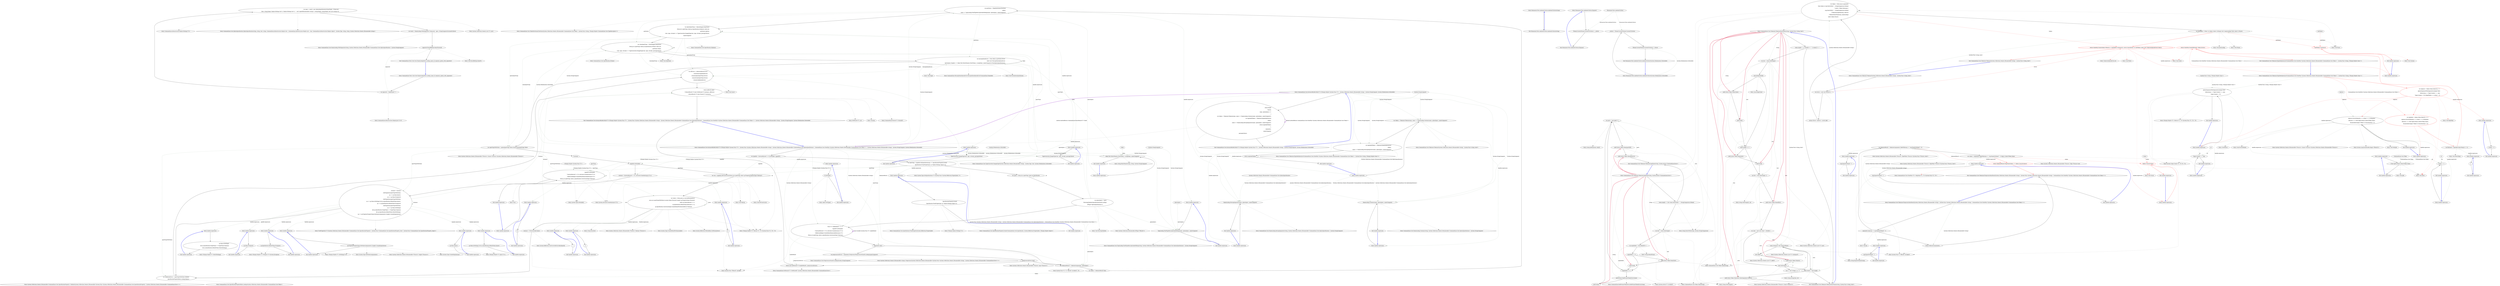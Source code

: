 digraph  {
m0_8 [label="Entry CommandLine.Infrastructure.Maybe.Nothing<T>()", span="63-63", cluster="CommandLine.Infrastructure.Maybe.Nothing<T>()", file="ErrorHandling.cs"];
m0_6 [label="Entry CommandLine.Infrastructure.Maybe.Just<T>(T)", span="68-68", cluster="CommandLine.Infrastructure.Maybe.Just<T>(T)", file="ErrorHandling.cs"];
m0_10 [label="Entry CommandLine.Core.NameLookup.WithSeparator(string, System.Collections.Generic.IEnumerable<CommandLine.Core.OptionSpecification>, System.StringComparer)", span="16-16", cluster="CommandLine.Core.NameLookup.WithSeparator(string, System.Collections.Generic.IEnumerable<CommandLine.Core.OptionSpecification>, System.StringComparer)", file="ErrorHandling.cs"];
m0_7 [label="Entry CommandLine.Core.OptionSpecification.OptionSpecification(string, string, bool, string, CommandLine.Infrastructure.Maybe<int>, CommandLine.Infrastructure.Maybe<int>, char, CommandLine.Infrastructure.Maybe<object>, System.Type, string, string, System.Collections.Generic.IEnumerable<string>)", span="17-17", cluster="CommandLine.Core.OptionSpecification.OptionSpecification(string, string, bool, string, CommandLine.Infrastructure.Maybe<int>, CommandLine.Infrastructure.Maybe<int>, char, CommandLine.Infrastructure.Maybe<object>, System.Type, string, string, System.Collections.Generic.IEnumerable<string>)", file="ErrorHandling.cs"];
m0_0 [label="Entry CommandLine.Tests.Unit.Core.NameLookupTests.Lookup_name_of_sequence_option_with_separator()", span="14-14", cluster="CommandLine.Tests.Unit.Core.NameLookupTests.Lookup_name_of_sequence_option_with_separator()", file="ErrorHandling.cs"];
m0_1 [label="var expected = Maybe.Just(''.'')", span="17-17", cluster="CommandLine.Tests.Unit.Core.NameLookupTests.Lookup_name_of_sequence_option_with_separator()", file="ErrorHandling.cs"];
m0_2 [label="var specs = new[] { new OptionSpecification(string.Empty, ''string-seq'',\r\n                false, string.Empty, Maybe.Nothing<int>(), Maybe.Nothing<int>(), '.', null, typeof(IEnumerable<string>), string.Empty, string.Empty, new List<string>())}", span="18-19", cluster="CommandLine.Tests.Unit.Core.NameLookupTests.Lookup_name_of_sequence_option_with_separator()", file="ErrorHandling.cs"];
m0_4 [label="expected.ShouldBeEquivalentTo(result)", span="25-25", cluster="CommandLine.Tests.Unit.Core.NameLookupTests.Lookup_name_of_sequence_option_with_separator()", file="ErrorHandling.cs"];
m0_3 [label="var result = NameLookup.WithSeparator(''string-seq'', specs, StringComparer.InvariantCulture)", span="22-22", cluster="CommandLine.Tests.Unit.Core.NameLookupTests.Lookup_name_of_sequence_option_with_separator()", file="ErrorHandling.cs"];
m0_5 [label="Exit CommandLine.Tests.Unit.Core.NameLookupTests.Lookup_name_of_sequence_option_with_separator()", span="14-14", cluster="CommandLine.Tests.Unit.Core.NameLookupTests.Lookup_name_of_sequence_option_with_separator()", file="ErrorHandling.cs"];
m0_11 [label="Entry Unk.ShouldBeEquivalentTo", span="", cluster="Unk.ShouldBeEquivalentTo", file="ErrorHandling.cs"];
m0_9 [label="Entry System.Collections.Generic.List<T>.List()", span="0-0", cluster="System.Collections.Generic.List<T>.List()", file="ErrorHandling.cs"];
m1_56 [label="Entry CommandLine.Core.TokenPartitioner.Partition(System.Collections.Generic.IEnumerable<CommandLine.Core.Token>, System.Func<string, CSharpx.Maybe<CommandLine.Core.TypeDescriptor>>)", span="13-13", cluster="CommandLine.Core.TokenPartitioner.Partition(System.Collections.Generic.IEnumerable<CommandLine.Core.Token>, System.Func<string, CSharpx.Maybe<CommandLine.Core.TypeDescriptor>>)", file="InstanceBuilder.cs"];
m1_48 [label="Entry Unk.ThrowingValidate", span="", cluster="Unk.ThrowingValidate", file="InstanceBuilder.cs"];
m1_66 [label="Entry T.SetProperties<T>(System.Collections.Generic.IEnumerable<CommandLine.Core.SpecificationProperty>, System.Func<CommandLine.Core.SpecificationProperty, bool>, System.Func<CommandLine.Core.SpecificationProperty, object>)", span="58-58", cluster="T.SetProperties<T>(System.Collections.Generic.IEnumerable<CommandLine.Core.SpecificationProperty>, System.Func<CommandLine.Core.SpecificationProperty, bool>, System.Func<CommandLine.Core.SpecificationProperty, object>)", file="InstanceBuilder.cs"];
m1_78 [label="Entry NotParsed<T>.cstr", span="", cluster="NotParsed<T>.cstr", file="InstanceBuilder.cs"];
m1_111 [label="Entry string.MatchName(string, string, System.StringComparer)", span="8-8", cluster="string.MatchName(string, string, System.StringComparer)", file="InstanceBuilder.cs"];
m1_46 [label="Entry CSharpx.Maybe<T1>.Return<T1, T2>(System.Func<T1, T2>, T2)", span="126-126", cluster="CSharpx.Maybe<T1>.Return<T1, T2>(System.Func<T1, T2>, T2)", file="InstanceBuilder.cs"];
m1_53 [label="Entry CommandLine.NotParsed<T>.NotParsed(T, System.Collections.Generic.IEnumerable<CommandLine.Error>)", span="142-142", cluster="CommandLine.NotParsed<T>.NotParsed(T, System.Collections.Generic.IEnumerable<CommandLine.Error>)", file="InstanceBuilder.cs"];
m1_63 [label="Entry System.Collections.Generic.IEnumerable<TSource>.Concat<TSource>(System.Collections.Generic.IEnumerable<TSource>)", span="0-0", cluster="System.Collections.Generic.IEnumerable<TSource>.Concat<TSource>(System.Collections.Generic.IEnumerable<TSource>)", file="InstanceBuilder.cs"];
m1_72 [label="Entry System.Collections.Generic.IEnumerable<TSource>.ToArray<TSource>()", span="0-0", cluster="System.Collections.Generic.IEnumerable<TSource>.ToArray<TSource>()", file="InstanceBuilder.cs"];
m1_104 [label="Entry CommandLine.Core.TypeConverter.ChangeType(System.Collections.Generic.IEnumerable<string>, System.Type, bool, System.Globalization.CultureInfo)", span="13-13", cluster="CommandLine.Core.TypeConverter.ChangeType(System.Collections.Generic.IEnumerable<string>, System.Type, bool, System.Globalization.CultureInfo)", file="InstanceBuilder.cs"];
m1_122 [label="Entry CSharpx.Maybe<T>.FromJust<T>(System.Exception)", span="160-160", cluster="CSharpx.Maybe<T>.FromJust<T>(System.Exception)", file="InstanceBuilder.cs"];
m1_93 [label="Entry Unk.>", span="", cluster="Unk.>", file="InstanceBuilder.cs"];
m1_77 [label="Entry Unk.Any", span="", cluster="Unk.Any", file="InstanceBuilder.cs"];
m1_18 [label="Entry CommandLine.Core.NameLookup.HavingSeparator(string, System.Collections.Generic.IEnumerable<CommandLine.Core.OptionSpecification>, System.StringComparer)", span="16-16", cluster="CommandLine.Core.NameLookup.HavingSeparator(string, System.Collections.Generic.IEnumerable<CommandLine.Core.OptionSpecification>, System.StringComparer)", file="InstanceBuilder.cs"];
m1_59 [label="Entry CommandLine.Core.Specification.IsValue()", span="15-15", cluster="CommandLine.Core.Specification.IsValue()", file="InstanceBuilder.cs"];
m1_71 [label="Entry System.Type.CreateDefaultForImmutable()", span="125-125", cluster="System.Type.CreateDefaultForImmutable()", file="InstanceBuilder.cs"];
m1_69 [label="Entry System.Reflection.MethodBase.GetParameters()", span="0-0", cluster="System.Reflection.MethodBase.GetParameters()", file="InstanceBuilder.cs"];
m1_75 [label="Entry System.Collections.Generic.IEnumerable<CommandLine.Core.SpecificationProperty>.Validate(System.Collections.Generic.IEnumerable<System.Func<System.Collections.Generic.IEnumerable<CommandLine.Core.SpecificationProperty>, System.Collections.Generic.IEnumerable<CommandLine.Error>>>)", span="40-40", cluster="System.Collections.Generic.IEnumerable<CommandLine.Core.SpecificationProperty>.Validate(System.Collections.Generic.IEnumerable<System.Func<System.Collections.Generic.IEnumerable<CommandLine.Core.SpecificationProperty>, System.Collections.Generic.IEnumerable<CommandLine.Error>>>)", file="InstanceBuilder.cs"];
m1_14 [label="Entry CommandLine.Core.NameLookup.Contains(string, System.Collections.Generic.IEnumerable<CommandLine.Core.OptionSpecification>, System.StringComparer)", span="11-11", cluster="CommandLine.Core.NameLookup.Contains(string, System.Collections.Generic.IEnumerable<CommandLine.Core.OptionSpecification>, System.StringComparer)", file="InstanceBuilder.cs"];
m1_68 [label="Entry Unk.GetConstructor", span="", cluster="Unk.GetConstructor", file="InstanceBuilder.cs"];
m1_61 [label="Entry Unk.Single", span="", cluster="Unk.Single", file="InstanceBuilder.cs"];
m1_47 [label="Entry System.Type.GetSpecifications<T>(System.Func<System.Reflection.PropertyInfo, T>)", span="14-14", cluster="System.Type.GetSpecifications<T>(System.Func<System.Reflection.PropertyInfo, T>)", file="InstanceBuilder.cs"];
m1_50 [label="Entry System.Collections.Generic.IEnumerable<TSource>.Any<TSource>()", span="0-0", cluster="System.Collections.Generic.IEnumerable<TSource>.Any<TSource>()", file="InstanceBuilder.cs"];
m1_54 [label="Entry System.Func<TResult>.Invoke()", span="0-0", cluster="System.Func<TResult>.Invoke()", file="InstanceBuilder.cs"];
m1_74 [label="Entry CommandLine.Core.SpecificationPropertyRules.Lookup(System.Collections.Generic.IEnumerable<CommandLine.Core.Token>)", span="12-12", cluster="CommandLine.Core.SpecificationPropertyRules.Lookup(System.Collections.Generic.IEnumerable<CommandLine.Core.Token>)", file="InstanceBuilder.cs"];
m1_94 [label="Entry lambda expression", span="55-55", cluster="lambda expression", file="InstanceBuilder.cs"];
m1_5 [label="var tokens = Tokenizer.Tokenize(args, name => NameLookup.Contains(name, optionSpecs, nameComparer))", span="24-24", cluster="lambda expression", file="InstanceBuilder.cs"];
m1_12 [label="NameLookup.Contains(name, optionSpecs, nameComparer)", span="24-24", cluster="lambda expression", file="InstanceBuilder.cs"];
m1_6 [label="var explodedTokens = Tokenizer.ExplodeOptionList(\r\n                            tokens,\r\n                            name => NameLookup.HavingSeparator(name, optionSpecs, nameComparer))", span="25-27", cluster="lambda expression", file="InstanceBuilder.cs"];
m1_16 [label="NameLookup.HavingSeparator(name, optionSpecs, nameComparer)", span="27-27", cluster="lambda expression", file="InstanceBuilder.cs"];
m1_4 [label="Entry lambda expression", span="22-29", cluster="lambda expression", file="InstanceBuilder.cs"];
m1_11 [label="Entry lambda expression", span="24-24", cluster="lambda expression", file="InstanceBuilder.cs"];
m1_7 [label="return explodedTokens;", span="28-28", cluster="lambda expression", file="InstanceBuilder.cs"];
m1_15 [label="Entry lambda expression", span="27-27", cluster="lambda expression", file="InstanceBuilder.cs"];
m1_8 [label="Exit lambda expression", span="22-29", cluster="lambda expression", file="InstanceBuilder.cs"];
m1_13 [label="Exit lambda expression", span="24-24", cluster="lambda expression", file="InstanceBuilder.cs"];
m1_17 [label="Exit lambda expression", span="27-27", cluster="lambda expression", file="InstanceBuilder.cs"];
m1_91 [label="typeof(T).IsMutable()\r\n                    ? factory.Return(f => f(), Activator.CreateInstance<T>())\r\n                    : ReflectionHelper.CreateDefaultImmutableInstance<T>(\r\n                        (from p in specProps select p.Specification.ConversionType).ToArray())", span="54-57", cluster="lambda expression", file="InstanceBuilder.cs"];
m1_98 [label="TypeLookup.FindTypeDescriptorAndSibling(name, optionSpecs, nameComparer)", span="74-74", cluster="lambda expression", file="InstanceBuilder.cs"];
m1_102 [label="TypeConverter.ChangeType(vals, type, isScalar, parsingCulture)", span="79-79", cluster="lambda expression", file="InstanceBuilder.cs"];
m1_106 [label="TypeConverter.ChangeType(vals, type, isScalar, parsingCulture)", span="85-85", cluster="lambda expression", file="InstanceBuilder.cs"];
m1_109 [label="token.Text.MatchName(o.ShortName, o.LongName, nameComparer)", span="89-89", cluster="lambda expression", file="InstanceBuilder.cs"];
m1_80 [label="Entry lambda expression", span="42-42", cluster="lambda expression", file="InstanceBuilder.cs"];
m1_84 [label="Entry lambda expression", span="44-45", cluster="lambda expression", file="InstanceBuilder.cs"];
m1_97 [label="Entry lambda expression", span="74-74", cluster="lambda expression", file="InstanceBuilder.cs"];
m1_101 [label="Entry lambda expression", span="79-79", cluster="lambda expression", file="InstanceBuilder.cs"];
m1_105 [label="Entry lambda expression", span="85-85", cluster="lambda expression", file="InstanceBuilder.cs"];
m1_108 [label="Entry lambda expression", span="89-89", cluster="lambda expression", file="InstanceBuilder.cs"];
m1_112 [label="Entry lambda expression", span="96-96", cluster="lambda expression", file="InstanceBuilder.cs"];
m1_140 [label="Entry lambda expression", span="115-115", cluster="lambda expression", file="InstanceBuilder.cs"];
m1_143 [label="Entry lambda expression", span="116-116", cluster="lambda expression", file="InstanceBuilder.cs"];
m1_115 [label="Entry lambda expression", span="99-99", cluster="lambda expression", file="InstanceBuilder.cs"];
m1_119 [label="Entry lambda expression", span="100-100", cluster="lambda expression", file="InstanceBuilder.cs"];
m1_123 [label="Entry lambda expression", span="102-102", cluster="lambda expression", file="InstanceBuilder.cs"];
m1_127 [label="Entry lambda expression", span="103-103", cluster="lambda expression", file="InstanceBuilder.cs"];
m1_130 [label="Entry lambda expression", span="105-107", cluster="lambda expression", file="InstanceBuilder.cs"];
m1_134 [label="Entry lambda expression", span="108-108", cluster="lambda expression", file="InstanceBuilder.cs"];
m1_81 [label="f().GetType()", span="42-42", cluster="lambda expression", file="InstanceBuilder.cs"];
m1_82 [label="Exit lambda expression", span="42-42", cluster="lambda expression", file="InstanceBuilder.cs"];
m1_85 [label="SpecificationProperty.Create(\r\n                    Specification.FromProperty(pi), pi, Maybe.Nothing<object>())", span="44-45", cluster="lambda expression", file="InstanceBuilder.cs"];
m1_86 [label="Exit lambda expression", span="44-45", cluster="lambda expression", file="InstanceBuilder.cs"];
m1_90 [label="Entry lambda expression", span="53-57", cluster="lambda expression", file="InstanceBuilder.cs"];
m1_92 [label="Exit lambda expression", span="53-57", cluster="lambda expression", file="InstanceBuilder.cs"];
m1_95 [label="f()", span="55-55", cluster="lambda expression", file="InstanceBuilder.cs"];
m1_96 [label="Exit lambda expression", span="55-55", cluster="lambda expression", file="InstanceBuilder.cs"];
m1_99 [label="Exit lambda expression", span="74-74", cluster="lambda expression", file="InstanceBuilder.cs"];
m1_103 [label="Exit lambda expression", span="79-79", cluster="lambda expression", file="InstanceBuilder.cs"];
m1_107 [label="Exit lambda expression", span="85-85", cluster="lambda expression", file="InstanceBuilder.cs"];
m1_110 [label="Exit lambda expression", span="89-89", cluster="lambda expression", file="InstanceBuilder.cs"];
m1_113 [label="f()", span="96-96", cluster="lambda expression", file="InstanceBuilder.cs"];
m1_114 [label="Exit lambda expression", span="96-96", cluster="lambda expression", file="InstanceBuilder.cs"];
m1_116 [label="sp.Value.IsJust()", span="99-99", cluster="lambda expression", file="InstanceBuilder.cs"];
m1_117 [label="Exit lambda expression", span="99-99", cluster="lambda expression", file="InstanceBuilder.cs"];
m1_120 [label="sp.Value.FromJust()", span="100-100", cluster="lambda expression", file="InstanceBuilder.cs"];
m1_121 [label="Exit lambda expression", span="100-100", cluster="lambda expression", file="InstanceBuilder.cs"];
m1_124 [label="sp.Value.IsNothing() && sp.Specification.DefaultValue.IsJust()", span="102-102", cluster="lambda expression", file="InstanceBuilder.cs"];
m1_125 [label="Exit lambda expression", span="102-102", cluster="lambda expression", file="InstanceBuilder.cs"];
m1_128 [label="sp.Specification.DefaultValue.FromJust()", span="103-103", cluster="lambda expression", file="InstanceBuilder.cs"];
m1_129 [label="Exit lambda expression", span="103-103", cluster="lambda expression", file="InstanceBuilder.cs"];
m1_131 [label="sp.Value.IsNothing()\r\n                            && sp.Specification.TargetType == TargetType.Sequence\r\n                            && sp.Specification.DefaultValue.MatchNothing()", span="105-107", cluster="lambda expression", file="InstanceBuilder.cs"];
m1_132 [label="Exit lambda expression", span="105-107", cluster="lambda expression", file="InstanceBuilder.cs"];
m1_135 [label="sp.Property.PropertyType.GetGenericArguments().Single().CreateEmptyArray()", span="108-108", cluster="lambda expression", file="InstanceBuilder.cs"];
m1_136 [label="Exit lambda expression", span="108-108", cluster="lambda expression", file="InstanceBuilder.cs"];
m1_141 [label=v, span="115-115", cluster="lambda expression", file="InstanceBuilder.cs"];
m1_142 [label="Exit lambda expression", span="115-115", cluster="lambda expression", file="InstanceBuilder.cs"];
m1_144 [label=d, span="116-116", cluster="lambda expression", file="InstanceBuilder.cs"];
m1_145 [label="Exit lambda expression", span="116-116", cluster="lambda expression", file="InstanceBuilder.cs"];
m1_83 [label="Entry object.GetType()", span="0-0", cluster="object.GetType()", file="InstanceBuilder.cs"];
m1_52 [label="Entry System.Collections.Generic.IEnumerable<string>.Preprocess(System.Collections.Generic.IEnumerable<System.Func<System.Collections.Generic.IEnumerable<string>, System.Collections.Generic.IEnumerable<CommandLine.Error>>>)", span="11-11", cluster="System.Collections.Generic.IEnumerable<string>.Preprocess(System.Collections.Generic.IEnumerable<System.Func<System.Collections.Generic.IEnumerable<string>, System.Collections.Generic.IEnumerable<CommandLine.Error>>>)", file="InstanceBuilder.cs"];
m1_60 [label="Entry CommandLine.MissingValueOptionError.MissingValueOptionError(CommandLine.NameInfo)", span="269-269", cluster="CommandLine.MissingValueOptionError.MissingValueOptionError(CommandLine.NameInfo)", file="InstanceBuilder.cs"];
m1_0 [label="Entry CommandLine.Core.InstanceBuilder.Build<T>(CSharpx.Maybe<System.Func<T>>, System.Collections.Generic.IEnumerable<string>, System.StringComparer, System.Globalization.CultureInfo)", span="14-14", cluster="CommandLine.Core.InstanceBuilder.Build<T>(CSharpx.Maybe<System.Func<T>>, System.Collections.Generic.IEnumerable<string>, System.StringComparer, System.Globalization.CultureInfo)", file="InstanceBuilder.cs"];
m1_1 [label="return Build(\r\n                factory,\r\n                (args, optionSpecs) =>\r\n                    {\r\n                        var tokens = Tokenizer.Tokenize(args, name => NameLookup.Contains(name, optionSpecs, nameComparer));\r\n                        var explodedTokens = Tokenizer.ExplodeOptionList(\r\n                            tokens,\r\n                            name => NameLookup.HavingSeparator(name, optionSpecs, nameComparer));\r\n                        return explodedTokens;\r\n                    },\r\n                arguments,\r\n                nameComparer,\r\n                parsingCulture);", span="20-32", cluster="CommandLine.Core.InstanceBuilder.Build<T>(CSharpx.Maybe<System.Func<T>>, System.Collections.Generic.IEnumerable<string>, System.StringComparer, System.Globalization.CultureInfo)", file="InstanceBuilder.cs"];
m1_2 [label="Exit CommandLine.Core.InstanceBuilder.Build<T>(CSharpx.Maybe<System.Func<T>>, System.Collections.Generic.IEnumerable<string>, System.StringComparer, System.Globalization.CultureInfo)", span="14-14", cluster="CommandLine.Core.InstanceBuilder.Build<T>(CSharpx.Maybe<System.Func<T>>, System.Collections.Generic.IEnumerable<string>, System.StringComparer, System.Globalization.CultureInfo)", file="InstanceBuilder.cs"];
m1_76 [label="Entry Unk.Concat", span="", cluster="Unk.Concat", file="InstanceBuilder.cs"];
m1_79 [label="Entry CommandLine.Parsed<T>.Parsed(T)", span="72-72", cluster="CommandLine.Parsed<T>.Parsed(T)", file="InstanceBuilder.cs"];
m1_138 [label="Entry System.Collections.Generic.IEnumerable<TSource>.Single<TSource>()", span="0-0", cluster="System.Collections.Generic.IEnumerable<TSource>.Single<TSource>()", file="InstanceBuilder.cs"];
m1_139 [label="Entry System.Type.CreateEmptyArray()", span="101-101", cluster="System.Type.CreateEmptyArray()", file="InstanceBuilder.cs"];
m1_70 [label="Entry string.ToLower()", span="0-0", cluster="string.ToLower()", file="InstanceBuilder.cs"];
m1_137 [label="Entry System.Type.GetGenericArguments()", span="0-0", cluster="System.Type.GetGenericArguments()", file="InstanceBuilder.cs"];
m1_9 [label="Entry CommandLine.Core.Tokenizer.Tokenize(System.Collections.Generic.IEnumerable<string>, System.Func<string, bool>)", span="12-12", cluster="CommandLine.Core.Tokenizer.Tokenize(System.Collections.Generic.IEnumerable<string>, System.Func<string, bool>)", file="InstanceBuilder.cs"];
m1_87 [label="Entry CommandLine.Core.Specification.FromProperty(System.Reflection.PropertyInfo)", span="105-105", cluster="CommandLine.Core.Specification.FromProperty(System.Reflection.PropertyInfo)", file="InstanceBuilder.cs"];
m1_100 [label="Entry CommandLine.Core.TypeLookup.FindTypeDescriptorAndSibling(string, System.Collections.Generic.IEnumerable<CommandLine.Core.OptionSpecification>, System.StringComparer)", span="23-23", cluster="CommandLine.Core.TypeLookup.FindTypeDescriptorAndSibling(string, System.Collections.Generic.IEnumerable<CommandLine.Core.OptionSpecification>, System.StringComparer)", file="InstanceBuilder.cs"];
m1_3 [label="Entry CommandLine.Core.InstanceBuilder.Build<T>(CSharpx.Maybe<System.Func<T>>, System.Func<System.Collections.Generic.IEnumerable<string>, System.Collections.Generic.IEnumerable<CommandLine.Core.OptionSpecification>, CommandLine.Core.StatePair<System.Collections.Generic.IEnumerable<CommandLine.Core.Token>>>, System.Collections.Generic.IEnumerable<string>, System.StringComparer, System.Globalization.CultureInfo)", span="35-35", cluster="CommandLine.Core.InstanceBuilder.Build<T>(CSharpx.Maybe<System.Func<T>>, System.Func<System.Collections.Generic.IEnumerable<string>, System.Collections.Generic.IEnumerable<CommandLine.Core.OptionSpecification>, CommandLine.Core.StatePair<System.Collections.Generic.IEnumerable<CommandLine.Core.Token>>>, System.Collections.Generic.IEnumerable<string>, System.StringComparer, System.Globalization.CultureInfo)", file="InstanceBuilder.cs"];
m1_19 [label="var typeInfo = factory.Return(f => f().GetType(), typeof(T))", span="42-42", cluster="CommandLine.Core.InstanceBuilder.Build<T>(CSharpx.Maybe<System.Func<T>>, System.Func<System.Collections.Generic.IEnumerable<string>, System.Collections.Generic.IEnumerable<CommandLine.Core.OptionSpecification>, CommandLine.Core.StatePair<System.Collections.Generic.IEnumerable<CommandLine.Core.Token>>>, System.Collections.Generic.IEnumerable<string>, System.StringComparer, System.Globalization.CultureInfo)", file="InstanceBuilder.cs"];
m1_23 [label="Func<T> makeDefault = () =>\r\n                typeof(T).IsMutable()\r\n                    ? factory.Return(f => f(), Activator.CreateInstance<T>())\r\n                    : ReflectionHelper.CreateDefaultImmutableInstance<T>(\r\n                        (from p in specProps select p.Specification.ConversionType).ToArray())", span="53-57", cluster="CommandLine.Core.InstanceBuilder.Build<T>(CSharpx.Maybe<System.Func<T>>, System.Func<System.Collections.Generic.IEnumerable<string>, System.Collections.Generic.IEnumerable<CommandLine.Core.OptionSpecification>, CommandLine.Core.StatePair<System.Collections.Generic.IEnumerable<CommandLine.Core.Token>>>, System.Collections.Generic.IEnumerable<string>, System.StringComparer, System.Globalization.CultureInfo)", file="InstanceBuilder.cs"];
m1_24 [label="arguments.Any()", span="59-59", cluster="CommandLine.Core.InstanceBuilder.Build<T>(CSharpx.Maybe<System.Func<T>>, System.Func<System.Collections.Generic.IEnumerable<string>, System.Collections.Generic.IEnumerable<CommandLine.Core.OptionSpecification>, CommandLine.Core.StatePair<System.Collections.Generic.IEnumerable<CommandLine.Core.Token>>>, System.Collections.Generic.IEnumerable<string>, System.StringComparer, System.Globalization.CultureInfo)", file="InstanceBuilder.cs"];
m1_25 [label="var preprocessorErrors = arguments.Preprocess(PreprocessorGuards.Lookup(nameComparer))", span="61-61", cluster="CommandLine.Core.InstanceBuilder.Build<T>(CSharpx.Maybe<System.Func<T>>, System.Func<System.Collections.Generic.IEnumerable<string>, System.Collections.Generic.IEnumerable<CommandLine.Core.OptionSpecification>, CommandLine.Core.StatePair<System.Collections.Generic.IEnumerable<CommandLine.Core.Token>>>, System.Collections.Generic.IEnumerable<string>, System.StringComparer, System.Globalization.CultureInfo)", file="InstanceBuilder.cs"];
m1_28 [label="var tokenizerResult = tokenizer(arguments, optionSpecs)", span="68-68", cluster="CommandLine.Core.InstanceBuilder.Build<T>(CSharpx.Maybe<System.Func<T>>, System.Func<System.Collections.Generic.IEnumerable<string>, System.Collections.Generic.IEnumerable<CommandLine.Core.OptionSpecification>, CommandLine.Core.StatePair<System.Collections.Generic.IEnumerable<CommandLine.Core.Token>>>, System.Collections.Generic.IEnumerable<string>, System.StringComparer, System.Globalization.CultureInfo)", file="InstanceBuilder.cs"];
m1_30 [label="var partitions = TokenPartitioner.Partition(\r\n                tokens,\r\n                name => TypeLookup.FindTypeDescriptorAndSibling(name, optionSpecs, nameComparer))", span="72-74", cluster="CommandLine.Core.InstanceBuilder.Build<T>(CSharpx.Maybe<System.Func<T>>, System.Func<System.Collections.Generic.IEnumerable<string>, System.Collections.Generic.IEnumerable<CommandLine.Core.OptionSpecification>, CommandLine.Core.StatePair<System.Collections.Generic.IEnumerable<CommandLine.Core.Token>>>, System.Collections.Generic.IEnumerable<string>, System.StringComparer, System.Globalization.CultureInfo)", file="InstanceBuilder.cs"];
m1_31 [label="var optionSpecProps = OptionMapper.MapValues(\r\n                (from pt in specProps where pt.Specification.IsOption() select pt),\r\n                partitions.Options,\r\n                (vals, type, isScalar) => TypeConverter.ChangeType(vals, type, isScalar, parsingCulture),\r\n                nameComparer)", span="76-80", cluster="CommandLine.Core.InstanceBuilder.Build<T>(CSharpx.Maybe<System.Func<T>>, System.Func<System.Collections.Generic.IEnumerable<string>, System.Collections.Generic.IEnumerable<CommandLine.Core.OptionSpecification>, CommandLine.Core.StatePair<System.Collections.Generic.IEnumerable<CommandLine.Core.Token>>>, System.Collections.Generic.IEnumerable<string>, System.StringComparer, System.Globalization.CultureInfo)", file="InstanceBuilder.cs"];
m1_32 [label="var valueSpecProps = ValueMapper.MapValues(\r\n                (from pt in specProps where pt.Specification.IsValue() select pt),\r\n                    partitions.Values,\r\n                (vals, type, isScalar) => TypeConverter.ChangeType(vals, type, isScalar, parsingCulture))", span="82-85", cluster="CommandLine.Core.InstanceBuilder.Build<T>(CSharpx.Maybe<System.Func<T>>, System.Func<System.Collections.Generic.IEnumerable<string>, System.Collections.Generic.IEnumerable<CommandLine.Core.OptionSpecification>, CommandLine.Core.StatePair<System.Collections.Generic.IEnumerable<CommandLine.Core.Token>>>, System.Collections.Generic.IEnumerable<string>, System.StringComparer, System.Globalization.CultureInfo)", file="InstanceBuilder.cs"];
m1_33 [label="var missingValueErrors = from token in partitions.Errors\r\n                                     select new MissingValueOptionError(\r\n                                         optionSpecs.Single(o => token.Text.MatchName(o.ShortName, o.LongName, nameComparer)).FromOptionSpecification())", span="87-89", cluster="CommandLine.Core.InstanceBuilder.Build<T>(CSharpx.Maybe<System.Func<T>>, System.Func<System.Collections.Generic.IEnumerable<string>, System.Collections.Generic.IEnumerable<CommandLine.Core.OptionSpecification>, CommandLine.Core.StatePair<System.Collections.Generic.IEnumerable<CommandLine.Core.Token>>>, System.Collections.Generic.IEnumerable<string>, System.StringComparer, System.Globalization.CultureInfo)", file="InstanceBuilder.cs"];
m1_37 [label="instance = factory.Return(f => f(), Activator.CreateInstance<T>())", span="96-96", cluster="CommandLine.Core.InstanceBuilder.Build<T>(CSharpx.Maybe<System.Func<T>>, System.Func<System.Collections.Generic.IEnumerable<string>, System.Collections.Generic.IEnumerable<CommandLine.Core.OptionSpecification>, CommandLine.Core.StatePair<System.Collections.Generic.IEnumerable<CommandLine.Core.Token>>>, System.Collections.Generic.IEnumerable<string>, System.StringComparer, System.Globalization.CultureInfo)", file="InstanceBuilder.cs"];
m1_20 [label="var specProps = typeInfo.GetSpecifications(pi => SpecificationProperty.Create(\r\n                    Specification.FromProperty(pi), pi, Maybe.Nothing<object>()))", span="44-45", cluster="CommandLine.Core.InstanceBuilder.Build<T>(CSharpx.Maybe<System.Func<T>>, System.Func<System.Collections.Generic.IEnumerable<string>, System.Collections.Generic.IEnumerable<CommandLine.Core.OptionSpecification>, CommandLine.Core.StatePair<System.Collections.Generic.IEnumerable<CommandLine.Core.Token>>>, System.Collections.Generic.IEnumerable<string>, System.StringComparer, System.Globalization.CultureInfo)", file="InstanceBuilder.cs"];
m1_36 [label="typeInfo.IsMutable()", span="94-94", cluster="CommandLine.Core.InstanceBuilder.Build<T>(CSharpx.Maybe<System.Func<T>>, System.Func<System.Collections.Generic.IEnumerable<string>, System.Collections.Generic.IEnumerable<CommandLine.Core.OptionSpecification>, CommandLine.Core.StatePair<System.Collections.Generic.IEnumerable<CommandLine.Core.Token>>>, System.Collections.Generic.IEnumerable<string>, System.StringComparer, System.Globalization.CultureInfo)", file="InstanceBuilder.cs"];
m1_39 [label="var ctor = typeInfo.GetConstructor((from sp in specProps select sp.Property.PropertyType).ToArray())", span="112-112", cluster="CommandLine.Core.InstanceBuilder.Build<T>(CSharpx.Maybe<System.Func<T>>, System.Func<System.Collections.Generic.IEnumerable<string>, System.Collections.Generic.IEnumerable<CommandLine.Core.OptionSpecification>, CommandLine.Core.StatePair<System.Collections.Generic.IEnumerable<CommandLine.Core.Token>>>, System.Collections.Generic.IEnumerable<string>, System.StringComparer, System.Globalization.CultureInfo)", file="InstanceBuilder.cs"];
m1_21 [label="var specs = from pt in specProps select pt.Specification", span="47-47", cluster="CommandLine.Core.InstanceBuilder.Build<T>(CSharpx.Maybe<System.Func<T>>, System.Func<System.Collections.Generic.IEnumerable<string>, System.Collections.Generic.IEnumerable<CommandLine.Core.OptionSpecification>, CommandLine.Core.StatePair<System.Collections.Generic.IEnumerable<CommandLine.Core.Token>>>, System.Collections.Generic.IEnumerable<string>, System.StringComparer, System.Globalization.CultureInfo)", file="InstanceBuilder.cs"];
m1_22 [label="var optionSpecs = specs\r\n                .ThrowingValidate(SpecificationGuards.Lookup)\r\n                .OfType<OptionSpecification>()", span="49-51", cluster="CommandLine.Core.InstanceBuilder.Build<T>(CSharpx.Maybe<System.Func<T>>, System.Func<System.Collections.Generic.IEnumerable<string>, System.Collections.Generic.IEnumerable<CommandLine.Core.OptionSpecification>, CommandLine.Core.StatePair<System.Collections.Generic.IEnumerable<CommandLine.Core.Token>>>, System.Collections.Generic.IEnumerable<string>, System.StringComparer, System.Globalization.CultureInfo)", file="InstanceBuilder.cs"];
m1_27 [label="return new NotParsed<T>(makeDefault(), preprocessorErrors);", span="64-64", cluster="CommandLine.Core.InstanceBuilder.Build<T>(CSharpx.Maybe<System.Func<T>>, System.Func<System.Collections.Generic.IEnumerable<string>, System.Collections.Generic.IEnumerable<CommandLine.Core.OptionSpecification>, CommandLine.Core.StatePair<System.Collections.Generic.IEnumerable<CommandLine.Core.Token>>>, System.Collections.Generic.IEnumerable<string>, System.StringComparer, System.Globalization.CultureInfo)", file="InstanceBuilder.cs"];
m1_26 [label="preprocessorErrors.Any()", span="62-62", cluster="CommandLine.Core.InstanceBuilder.Build<T>(CSharpx.Maybe<System.Func<T>>, System.Func<System.Collections.Generic.IEnumerable<string>, System.Collections.Generic.IEnumerable<CommandLine.Core.OptionSpecification>, CommandLine.Core.StatePair<System.Collections.Generic.IEnumerable<CommandLine.Core.Token>>>, System.Collections.Generic.IEnumerable<string>, System.StringComparer, System.Globalization.CultureInfo)", file="InstanceBuilder.cs"];
m1_29 [label="var tokens = tokenizerResult.Value", span="70-70", cluster="CommandLine.Core.InstanceBuilder.Build<T>(CSharpx.Maybe<System.Func<T>>, System.Func<System.Collections.Generic.IEnumerable<string>, System.Collections.Generic.IEnumerable<CommandLine.Core.OptionSpecification>, CommandLine.Core.StatePair<System.Collections.Generic.IEnumerable<CommandLine.Core.Token>>>, System.Collections.Generic.IEnumerable<string>, System.StringComparer, System.Globalization.CultureInfo)", file="InstanceBuilder.cs"];
m1_43 [label="var allErrors = tokenizerResult.Errors\r\n                .Concat(missingValueErrors)\r\n                .Concat(optionSpecProps.Errors)\r\n                .Concat(valueSpecProps.Errors)\r\n                .Concat(validationErrors)", span="124-128", cluster="CommandLine.Core.InstanceBuilder.Build<T>(CSharpx.Maybe<System.Func<T>>, System.Func<System.Collections.Generic.IEnumerable<string>, System.Collections.Generic.IEnumerable<CommandLine.Core.OptionSpecification>, CommandLine.Core.StatePair<System.Collections.Generic.IEnumerable<CommandLine.Core.Token>>>, System.Collections.Generic.IEnumerable<string>, System.StringComparer, System.Globalization.CultureInfo)", file="InstanceBuilder.cs"];
m1_42 [label="var validationErrors = specPropsWithValue.Validate(\r\n                SpecificationPropertyRules.Lookup(tokens))", span="121-122", cluster="CommandLine.Core.InstanceBuilder.Build<T>(CSharpx.Maybe<System.Func<T>>, System.Func<System.Collections.Generic.IEnumerable<string>, System.Collections.Generic.IEnumerable<CommandLine.Core.OptionSpecification>, CommandLine.Core.StatePair<System.Collections.Generic.IEnumerable<CommandLine.Core.Token>>>, System.Collections.Generic.IEnumerable<string>, System.StringComparer, System.Globalization.CultureInfo)", file="InstanceBuilder.cs"];
m1_34 [label="var specPropsWithValue = optionSpecProps.Value.Concat(valueSpecProps.Value)", span="91-91", cluster="CommandLine.Core.InstanceBuilder.Build<T>(CSharpx.Maybe<System.Func<T>>, System.Func<System.Collections.Generic.IEnumerable<string>, System.Collections.Generic.IEnumerable<CommandLine.Core.OptionSpecification>, CommandLine.Core.StatePair<System.Collections.Generic.IEnumerable<CommandLine.Core.Token>>>, System.Collections.Generic.IEnumerable<string>, System.StringComparer, System.Globalization.CultureInfo)", file="InstanceBuilder.cs"];
m1_35 [label="T instance", span="93-93", cluster="CommandLine.Core.InstanceBuilder.Build<T>(CSharpx.Maybe<System.Func<T>>, System.Func<System.Collections.Generic.IEnumerable<string>, System.Collections.Generic.IEnumerable<CommandLine.Core.OptionSpecification>, CommandLine.Core.StatePair<System.Collections.Generic.IEnumerable<CommandLine.Core.Token>>>, System.Collections.Generic.IEnumerable<string>, System.StringComparer, System.Globalization.CultureInfo)", file="InstanceBuilder.cs"];
m1_38 [label="instance = instance\r\n                    .SetProperties(specPropsWithValue,\r\n                        sp => sp.Value.IsJust(),\r\n                        sp => sp.Value.FromJust())\r\n                    .SetProperties(specPropsWithValue,\r\n                        sp => sp.Value.IsNothing() && sp.Specification.DefaultValue.IsJust(),\r\n                        sp => sp.Specification.DefaultValue.FromJust())\r\n                    .SetProperties(specPropsWithValue,\r\n                        sp => sp.Value.IsNothing()\r\n                            && sp.Specification.TargetType == TargetType.Sequence\r\n                            && sp.Specification.DefaultValue.MatchNothing(),\r\n                        sp => sp.Property.PropertyType.GetGenericArguments().Single().CreateEmptyArray())", span="97-108", cluster="CommandLine.Core.InstanceBuilder.Build<T>(CSharpx.Maybe<System.Func<T>>, System.Func<System.Collections.Generic.IEnumerable<string>, System.Collections.Generic.IEnumerable<CommandLine.Core.OptionSpecification>, CommandLine.Core.StatePair<System.Collections.Generic.IEnumerable<CommandLine.Core.Token>>>, System.Collections.Generic.IEnumerable<string>, System.StringComparer, System.Globalization.CultureInfo)", file="InstanceBuilder.cs"];
m1_40 [label="var values = (from prms in ctor.GetParameters()\r\n                              join sp in specPropsWithValue on prms.Name.ToLower() equals sp.Property.Name.ToLower()\r\n                              select sp.Value.Return(v => v,\r\n                                    sp.Specification.DefaultValue.Return(d => d,\r\n                                        sp.Specification.ConversionType.CreateDefaultForImmutable()))).ToArray()", span="113-117", cluster="CommandLine.Core.InstanceBuilder.Build<T>(CSharpx.Maybe<System.Func<T>>, System.Func<System.Collections.Generic.IEnumerable<string>, System.Collections.Generic.IEnumerable<CommandLine.Core.OptionSpecification>, CommandLine.Core.StatePair<System.Collections.Generic.IEnumerable<CommandLine.Core.Token>>>, System.Collections.Generic.IEnumerable<string>, System.StringComparer, System.Globalization.CultureInfo)", file="InstanceBuilder.cs"];
m1_41 [label="instance = (T)ctor.Invoke(values)", span="118-118", cluster="CommandLine.Core.InstanceBuilder.Build<T>(CSharpx.Maybe<System.Func<T>>, System.Func<System.Collections.Generic.IEnumerable<string>, System.Collections.Generic.IEnumerable<CommandLine.Core.OptionSpecification>, CommandLine.Core.StatePair<System.Collections.Generic.IEnumerable<CommandLine.Core.Token>>>, System.Collections.Generic.IEnumerable<string>, System.StringComparer, System.Globalization.CultureInfo)", file="InstanceBuilder.cs"];
m1_44 [label="return allErrors.Any()\r\n                ? (ParserResult<T>)new NotParsed<T>(instance, allErrors)\r\n                : (ParserResult<T>)new Parsed<T>(instance);", span="130-132", cluster="CommandLine.Core.InstanceBuilder.Build<T>(CSharpx.Maybe<System.Func<T>>, System.Func<System.Collections.Generic.IEnumerable<string>, System.Collections.Generic.IEnumerable<CommandLine.Core.OptionSpecification>, CommandLine.Core.StatePair<System.Collections.Generic.IEnumerable<CommandLine.Core.Token>>>, System.Collections.Generic.IEnumerable<string>, System.StringComparer, System.Globalization.CultureInfo)", file="InstanceBuilder.cs"];
m1_45 [label="Exit CommandLine.Core.InstanceBuilder.Build<T>(CSharpx.Maybe<System.Func<T>>, System.Func<System.Collections.Generic.IEnumerable<string>, System.Collections.Generic.IEnumerable<CommandLine.Core.OptionSpecification>, CommandLine.Core.StatePair<System.Collections.Generic.IEnumerable<CommandLine.Core.Token>>>, System.Collections.Generic.IEnumerable<string>, System.StringComparer, System.Globalization.CultureInfo)", span="35-35", cluster="CommandLine.Core.InstanceBuilder.Build<T>(CSharpx.Maybe<System.Func<T>>, System.Func<System.Collections.Generic.IEnumerable<string>, System.Collections.Generic.IEnumerable<CommandLine.Core.OptionSpecification>, CommandLine.Core.StatePair<System.Collections.Generic.IEnumerable<CommandLine.Core.Token>>>, System.Collections.Generic.IEnumerable<string>, System.StringComparer, System.Globalization.CultureInfo)", file="InstanceBuilder.cs"];
m1_65 [label="Entry System.Activator.CreateInstance<T>()", span="0-0", cluster="System.Activator.CreateInstance<T>()", file="InstanceBuilder.cs"];
m1_88 [label="Entry CSharpx.Maybe.Nothing<T>()", span="75-75", cluster="CSharpx.Maybe.Nothing<T>()", file="InstanceBuilder.cs"];
m1_57 [label="Entry CommandLine.Core.Specification.IsOption()", span="10-10", cluster="CommandLine.Core.Specification.IsOption()", file="InstanceBuilder.cs"];
m1_126 [label="Entry CSharpx.Maybe<T>.IsNothing<T>()", span="170-170", cluster="CSharpx.Maybe<T>.IsNothing<T>()", file="InstanceBuilder.cs"];
m1_133 [label="Entry CSharpx.Maybe<T>.MatchNothing()", span="29-29", cluster="CSharpx.Maybe<T>.MatchNothing()", file="InstanceBuilder.cs"];
m1_64 [label="Entry System.Type.IsMutable()", span="115-115", cluster="System.Type.IsMutable()", file="InstanceBuilder.cs"];
m1_89 [label="Entry CommandLine.Core.SpecificationProperty.Create(CommandLine.Core.Specification, System.Reflection.PropertyInfo, CSharpx.Maybe<object>)", span="21-21", cluster="CommandLine.Core.SpecificationProperty.Create(CommandLine.Core.Specification, System.Reflection.PropertyInfo, CSharpx.Maybe<object>)", file="InstanceBuilder.cs"];
m1_49 [label="Entry System.Collections.IEnumerable.OfType<TResult>()", span="0-0", cluster="System.Collections.IEnumerable.OfType<TResult>()", file="InstanceBuilder.cs"];
m1_51 [label="Entry CommandLine.Core.PreprocessorGuards.Lookup(System.StringComparer)", span="11-11", cluster="CommandLine.Core.PreprocessorGuards.Lookup(System.StringComparer)", file="InstanceBuilder.cs"];
m1_73 [label="Entry System.Reflection.ConstructorInfo.Invoke(object[])", span="0-0", cluster="System.Reflection.ConstructorInfo.Invoke(object[])", file="InstanceBuilder.cs"];
m1_67 [label="Entry Unk.ToArray", span="", cluster="Unk.ToArray", file="InstanceBuilder.cs"];
m1_118 [label="Entry CSharpx.Maybe<T>.IsJust<T>()", span="175-175", cluster="CSharpx.Maybe<T>.IsJust<T>()", file="InstanceBuilder.cs"];
m1_62 [label="Entry Unk.FromOptionSpecification", span="", cluster="Unk.FromOptionSpecification", file="InstanceBuilder.cs"];
m1_55 [label="Entry System.Func<T1, T2, TResult>.Invoke(T1, T2)", span="0-0", cluster="System.Func<T1, T2, TResult>.Invoke(T1, T2)", file="InstanceBuilder.cs"];
m1_10 [label="Entry CommandLine.Core.Tokenizer.ExplodeOptionList(CommandLine.Core.StatePair<System.Collections.Generic.IEnumerable<CommandLine.Core.Token>>, System.Func<string, CSharpx.Maybe<char>>)", span="45-45", cluster="CommandLine.Core.Tokenizer.ExplodeOptionList(CommandLine.Core.StatePair<System.Collections.Generic.IEnumerable<CommandLine.Core.Token>>, System.Func<string, CSharpx.Maybe<char>>)", file="InstanceBuilder.cs"];
m1_58 [label="Entry Unk.MapValues", span="", cluster="Unk.MapValues", file="InstanceBuilder.cs"];
m1_146 [label="System.StringComparer", span="", file="InstanceBuilder.cs"];
m1_147 [label="System.Collections.Generic.IEnumerable<CommandLine.Core.OptionSpecification>", span="", file="InstanceBuilder.cs"];
m1_148 [label="CSharpx.Maybe<System.Func<T>>", span="", file="InstanceBuilder.cs"];
m1_149 [label=specProps, span="", file="InstanceBuilder.cs"];
m1_150 [label="System.StringComparer", span="", file="InstanceBuilder.cs"];
m1_151 [label=optionSpecs, span="", file="InstanceBuilder.cs"];
m1_152 [label="System.Globalization.CultureInfo", span="", file="InstanceBuilder.cs"];
m1_153 [label=token, span="", file="InstanceBuilder.cs"];
m2_4 [label="Entry Humanizer.Tests.AmbientCulture.AmbientCulture(string)", span="16-16", cluster="Humanizer.Tests.AmbientCulture.AmbientCulture(string)", file="SentenceBuilder.cs"];
m2_5 [label="Exit Humanizer.Tests.AmbientCulture.AmbientCulture(string)", span="16-16", cluster="Humanizer.Tests.AmbientCulture.AmbientCulture(string)", file="SentenceBuilder.cs"];
m2_6 [label="Entry Humanizer.Tests.AmbientCulture.Dispose()", span="21-21", cluster="Humanizer.Tests.AmbientCulture.Dispose()", file="SentenceBuilder.cs"];
m2_7 [label="Thread.CurrentThread.CurrentUICulture = _culture", span="23-23", cluster="Humanizer.Tests.AmbientCulture.Dispose()", file="SentenceBuilder.cs"];
m2_8 [label="Exit Humanizer.Tests.AmbientCulture.Dispose()", span="21-21", cluster="Humanizer.Tests.AmbientCulture.Dispose()", file="SentenceBuilder.cs"];
m2_0 [label="Entry Humanizer.Tests.AmbientCulture.AmbientCulture(System.Globalization.CultureInfo)", span="10-10", cluster="Humanizer.Tests.AmbientCulture.AmbientCulture(System.Globalization.CultureInfo)", file="SentenceBuilder.cs"];
m2_1 [label="_culture = Thread.CurrentThread.CurrentUICulture", span="12-12", cluster="Humanizer.Tests.AmbientCulture.AmbientCulture(System.Globalization.CultureInfo)", file="SentenceBuilder.cs"];
m2_2 [label="Thread.CurrentThread.CurrentUICulture = culture", span="13-13", cluster="Humanizer.Tests.AmbientCulture.AmbientCulture(System.Globalization.CultureInfo)", file="SentenceBuilder.cs"];
m2_3 [label="Exit Humanizer.Tests.AmbientCulture.AmbientCulture(System.Globalization.CultureInfo)", span="10-10", cluster="Humanizer.Tests.AmbientCulture.AmbientCulture(System.Globalization.CultureInfo)", file="SentenceBuilder.cs"];
m2_9 [label="Humanizer.Tests.AmbientCulture", span="", file="SentenceBuilder.cs"];
m3_130 [label="Entry string.Split(params char[])", span="0-0", cluster="string.Split(params char[])", file="Tokenizer.cs"];
m3_62 [label="Entry CSharpx.Maybe<T1>.Return<T1, T2>(System.Func<T1, T2>, T2)", span="126-126", cluster="CSharpx.Maybe<T1>.Return<T1, T2>(System.Func<T1, T2>, T2)", file="Tokenizer.cs"];
m3_14 [label="Entry Unk.nameLookup", span="", cluster="Unk.nameLookup", file="Tokenizer.cs"];
m3_75 [label="Entry System.Collections.Generic.IEnumerable<TSource>.Concat<TSource>(System.Collections.Generic.IEnumerable<TSource>)", span="0-0", cluster="System.Collections.Generic.IEnumerable<TSource>.Concat<TSource>(System.Collections.Generic.IEnumerable<TSource>)", file="Tokenizer.cs"];
m3_128 [label="Entry CommandLine.BadFormatTokenError.BadFormatTokenError(string)", span="196-196", cluster="CommandLine.BadFormatTokenError.BadFormatTokenError(string)", file="Tokenizer.cs"];
m3_8 [label="Entry string.StartsWith(string, System.StringComparison)", span="0-0", cluster="string.StartsWith(string, System.StringComparison)", file="Tokenizer.cs"];
m3_56 [label="Entry Unk.SkipWhile", span="", cluster="Unk.SkipWhile", file="Tokenizer.cs"];
m3_108 [label="Entry CommandLine.Core.Token.Name(string)", span="19-19", cluster="CommandLine.Core.Token.Name(string)", file="Tokenizer.cs"];
m3_129 [label="Entry System.Action<T>.Invoke(T)", span="0-0", cluster="System.Action<T>.Invoke(T)", file="Tokenizer.cs"];
m3_30 [label="Entry Unk.Any", span="", cluster="Unk.Any", file="Tokenizer.cs"];
m3_9 [label="Entry CommandLine.Core.Token.Value(string)", span="24-24", cluster="CommandLine.Core.Token.Value(string)", file="Tokenizer.cs"];
m3_13 [label="Entry Unk.IsName", span="", cluster="Unk.IsName", file="Tokenizer.cs"];
m3_32 [label="Entry System.Func<T, TResult>.Invoke(T)", span="0-0", cluster="System.Func<T, TResult>.Invoke(T)", file="Tokenizer.cs"];
m3_15 [label="Entry Unk.Where", span="", cluster="Unk.Where", file="Tokenizer.cs"];
m3_18 [label="Entry Unk.Create", span="", cluster="Unk.Create", file="Tokenizer.cs"];
m3_74 [label="Entry System.Linq.Enumerable.Empty<TResult>()", span="0-0", cluster="System.Linq.Enumerable.Empty<TResult>()", file="Tokenizer.cs"];
m3_109 [label="Entry string.Substring(int, int)", span="0-0", cluster="string.Substring(int, int)", file="Tokenizer.cs"];
m3_110 [label="Entry string.String(char, int)", span="0-0", cluster="string.String(char, int)", file="Tokenizer.cs"];
m3_22 [label="Entry Unk.Contains", span="", cluster="Unk.Contains", file="Tokenizer.cs"];
m3_73 [label="Entry Unk.ToMaybe", span="", cluster="Unk.ToMaybe", file="Tokenizer.cs"];
m3_61 [label="Entry System.Tuple.Create<T1, T2>(T1, T2)", span="0-0", cluster="System.Tuple.Create<T1, T2>(T1, T2)", file="Tokenizer.cs"];
m3_80 [label="Entry lambda expression", span="56-56", cluster="lambda expression", file="Tokenizer.cs"];
m3_20 [label="!unkTokens.Contains(x)", span="29-29", cluster="lambda expression", color=red, community=0, file="Tokenizer.cs"];
m3_19 [label="Entry lambda expression", span="29-29", cluster="lambda expression", file="Tokenizer.cs"];
m3_21 [label="Exit lambda expression", span="29-29", cluster="lambda expression", file="Tokenizer.cs"];
m3_37 [label="Entry lambda expression", span="36-36", cluster="lambda expression", file="Tokenizer.cs"];
m3_41 [label="Entry lambda expression", span="38-38", cluster="lambda expression", file="Tokenizer.cs"];
m3_44 [label="Entry lambda expression", span="39-39", cluster="lambda expression", file="Tokenizer.cs"];
m3_48 [label="tokens.Concat(values)", span="40-40", cluster="lambda expression", color=red, community=0, file="Tokenizer.cs"];
m3_47 [label="Entry lambda expression", span="40-40", cluster="lambda expression", file="Tokenizer.cs"];
m3_38 [label="arg.EqualsOrdinal(''--'')", span="36-36", cluster="lambda expression", file="Tokenizer.cs"];
m3_39 [label="Exit lambda expression", span="36-36", cluster="lambda expression", file="Tokenizer.cs"];
m3_42 [label="!arg.EqualsOrdinal(''--'')", span="38-38", cluster="lambda expression", file="Tokenizer.cs"];
m3_43 [label="Exit lambda expression", span="38-38", cluster="lambda expression", file="Tokenizer.cs"];
m3_45 [label="!arg.EqualsOrdinal(''--'')", span="39-39", cluster="lambda expression", file="Tokenizer.cs"];
m3_46 [label="Exit lambda expression", span="39-39", cluster="lambda expression", file="Tokenizer.cs"];
m3_49 [label="Exit lambda expression", span="40-40", cluster="lambda expression", file="Tokenizer.cs"];
m3_59 [label="optionSequenceWithSeparatorLookup(t.Text)\r\n                    .Return(sep => Tuple.Create(i + 1, sep),\r\n                        Tuple.Create(-1, '\0'))", span="50-52", cluster="lambda expression", file="Tokenizer.cs"];
m3_58 [label="Entry lambda expression", span="49-52", cluster="lambda expression", file="Tokenizer.cs"];
m3_66 [label="Entry lambda expression", span="52-52", cluster="lambda expression", file="Tokenizer.cs"];
m3_70 [label="replaces.FirstOrDefault(x => x.Item1 == i).ToMaybe()\r\n                            .Return(r => t.Text.Split(r.Item2).Select(Token.Value),\r\n                                Enumerable.Empty<Token>().Concat(new[]{ t }))", span="55-57", cluster="lambda expression", file="Tokenizer.cs"];
m3_69 [label="Entry lambda expression", span="54-57", cluster="lambda expression", file="Tokenizer.cs"];
m3_84 [label="Entry lambda expression", span="59-59", cluster="lambda expression", file="Tokenizer.cs"];
m3_64 [label="Tuple.Create(i + 1, sep)", span="51-51", cluster="lambda expression", file="Tokenizer.cs"];
m3_60 [label="Exit lambda expression", span="49-52", cluster="lambda expression", file="Tokenizer.cs"];
m3_63 [label="Entry lambda expression", span="51-51", cluster="lambda expression", file="Tokenizer.cs"];
m3_65 [label="Exit lambda expression", span="51-51", cluster="lambda expression", file="Tokenizer.cs"];
m3_67 [label="x.Item1 < 0", span="52-52", cluster="lambda expression", file="Tokenizer.cs"];
m3_68 [label="Exit lambda expression", span="52-52", cluster="lambda expression", file="Tokenizer.cs"];
m3_78 [label="x.Item1 == i", span="55-55", cluster="lambda expression", file="Tokenizer.cs"];
m3_81 [label="t.Text.Split(r.Item2).Select(Token.Value)", span="56-56", cluster="lambda expression", file="Tokenizer.cs"];
m3_71 [label="Exit lambda expression", span="54-57", cluster="lambda expression", file="Tokenizer.cs"];
m3_77 [label="Entry lambda expression", span="55-55", cluster="lambda expression", file="Tokenizer.cs"];
m3_79 [label="Exit lambda expression", span="55-55", cluster="lambda expression", file="Tokenizer.cs"];
m3_82 [label="Exit lambda expression", span="56-56", cluster="lambda expression", file="Tokenizer.cs"];
m3_85 [label=x, span="59-59", cluster="lambda expression", file="Tokenizer.cs"];
m3_86 [label="Exit lambda expression", span="59-59", cluster="lambda expression", file="Tokenizer.cs"];
m3_34 [label="Entry System.Collections.Generic.IEnumerable<TSource>.Skip<TSource>(int)", span="0-0", cluster="System.Collections.Generic.IEnumerable<TSource>.Skip<TSource>(int)", file="Tokenizer.cs"];
m3_10 [label="Entry CommandLine.Core.Tokenizer.TokenizeLongName(string, System.Action<CommandLine.Error>)", span="109-109", cluster="CommandLine.Core.Tokenizer.TokenizeLongName(string, System.Action<CommandLine.Error>)", file="Tokenizer.cs"];
m3_114 [label="value.Length > 2 && value.StartsWith(''--'', StringComparison.Ordinal)", span="113-113", cluster="CommandLine.Core.Tokenizer.TokenizeLongName(string, System.Action<CommandLine.Error>)", file="Tokenizer.cs"];
m3_118 [label="yield return Token.Name(text);", span="119-119", cluster="CommandLine.Core.Tokenizer.TokenizeLongName(string, System.Action<CommandLine.Error>)", file="Tokenizer.cs"];
m3_119 [label="yield break;", span="120-120", cluster="CommandLine.Core.Tokenizer.TokenizeLongName(string, System.Action<CommandLine.Error>)", file="Tokenizer.cs"];
m3_122 [label="yield break;", span="125-125", cluster="CommandLine.Core.Tokenizer.TokenizeLongName(string, System.Action<CommandLine.Error>)", file="Tokenizer.cs"];
m3_124 [label="yield return Token.Name(parts[0]);", span="128-128", cluster="CommandLine.Core.Tokenizer.TokenizeLongName(string, System.Action<CommandLine.Error>)", file="Tokenizer.cs"];
m3_125 [label="yield return Token.Value(parts[1]);", span="129-129", cluster="CommandLine.Core.Tokenizer.TokenizeLongName(string, System.Action<CommandLine.Error>)", file="Tokenizer.cs"];
m3_115 [label="var text = value.Substring(2)", span="115-115", cluster="CommandLine.Core.Tokenizer.TokenizeLongName(string, System.Action<CommandLine.Error>)", file="Tokenizer.cs"];
m3_121 [label="onError(new BadFormatTokenError(value))", span="124-124", cluster="CommandLine.Core.Tokenizer.TokenizeLongName(string, System.Action<CommandLine.Error>)", file="Tokenizer.cs"];
m3_116 [label="var equalIndex = text.IndexOf('=')", span="116-116", cluster="CommandLine.Core.Tokenizer.TokenizeLongName(string, System.Action<CommandLine.Error>)", file="Tokenizer.cs"];
m3_123 [label="var parts = text.Split('=')", span="127-127", cluster="CommandLine.Core.Tokenizer.TokenizeLongName(string, System.Action<CommandLine.Error>)", file="Tokenizer.cs"];
m3_117 [label="equalIndex <= 0", span="117-117", cluster="CommandLine.Core.Tokenizer.TokenizeLongName(string, System.Action<CommandLine.Error>)", file="Tokenizer.cs"];
m3_120 [label="equalIndex == 1", span="122-122", cluster="CommandLine.Core.Tokenizer.TokenizeLongName(string, System.Action<CommandLine.Error>)", file="Tokenizer.cs"];
m3_126 [label="Exit CommandLine.Core.Tokenizer.TokenizeLongName(string, System.Action<CommandLine.Error>)", span="109-109", cluster="CommandLine.Core.Tokenizer.TokenizeLongName(string, System.Action<CommandLine.Error>)", file="Tokenizer.cs"];
m3_33 [label="Entry System.Collections.Generic.IEnumerable<TSource>.SkipWhile<TSource>(System.Func<TSource, bool>)", span="0-0", cluster="System.Collections.Generic.IEnumerable<TSource>.SkipWhile<TSource>(System.Func<TSource, bool>)", file="Tokenizer.cs"];
m3_17 [label="Entry Unk.Concat", span="", cluster="Unk.Concat", file="Tokenizer.cs"];
m3_40 [label="Entry string.EqualsOrdinal(string)", span="35-35", cluster="string.EqualsOrdinal(string)", file="Tokenizer.cs"];
m3_31 [label="Entry System.Collections.Generic.IEnumerable<TSource>.TakeWhile<TSource>(System.Func<TSource, bool>)", span="0-0", cluster="System.Collections.Generic.IEnumerable<TSource>.TakeWhile<TSource>(System.Func<TSource, bool>)", file="Tokenizer.cs"];
m3_127 [label="Entry string.IndexOf(char)", span="0-0", cluster="string.IndexOf(char)", file="Tokenizer.cs"];
m3_35 [label="Entry Unk.Select", span="", cluster="Unk.Select", file="Tokenizer.cs"];
m3_36 [label="Entry CommandLine.Core.StatePair<T1>.MapValue<T1, T2>(System.Func<T1, T2>)", span="66-66", cluster="CommandLine.Core.StatePair<T1>.MapValue<T1, T2>(System.Func<T1, T2>)", file="Tokenizer.cs"];
m3_0 [label="Entry CommandLine.Core.Tokenizer.Tokenize(System.Collections.Generic.IEnumerable<string>, System.Func<string, bool>)", span="12-12", cluster="CommandLine.Core.Tokenizer.Tokenize(System.Collections.Generic.IEnumerable<string>, System.Func<string, bool>)", file="Tokenizer.cs"];
m3_1 [label="var errors = new List<Error>()", span="16-16", cluster="CommandLine.Core.Tokenizer.Tokenize(System.Collections.Generic.IEnumerable<string>, System.Func<string, bool>)", file="Tokenizer.cs"];
m3_3 [label="var tokens = (from arg in arguments\r\n                          from token in !arg.StartsWith(''-'', StringComparison.Ordinal)\r\n                               ? new[] { Token.Value(arg) }\r\n                               : arg.StartsWith(''--'', StringComparison.Ordinal)\r\n                                     ? TokenizeLongName(arg, onError)\r\n                                     : TokenizeShortName(arg, nameLookup)\r\n                          select token).ToList()", span="19-25", cluster="CommandLine.Core.Tokenizer.Tokenize(System.Collections.Generic.IEnumerable<string>, System.Func<string, bool>)", file="Tokenizer.cs"];
m3_4 [label="var unkTokens = (from t in tokens where t.IsName() && !nameLookup(t.Text) select t).ToList()", span="27-27", cluster="CommandLine.Core.Tokenizer.Tokenize(System.Collections.Generic.IEnumerable<string>, System.Func<string, bool>)", file="Tokenizer.cs"];
m3_2 [label="Action<Error> onError = errors.Add", span="17-17", cluster="CommandLine.Core.Tokenizer.Tokenize(System.Collections.Generic.IEnumerable<string>, System.Func<string, bool>)", file="Tokenizer.cs"];
m3_5 [label="return StatePair.Create(tokens.Where(x=>!unkTokens.Contains(x)), errors.Concat(from t in unkTokens select new UnknownOptionError(t.Text)));", span="29-29", cluster="CommandLine.Core.Tokenizer.Tokenize(System.Collections.Generic.IEnumerable<string>, System.Func<string, bool>)", color=red, community=0, file="Tokenizer.cs"];
m3_6 [label="Exit CommandLine.Core.Tokenizer.Tokenize(System.Collections.Generic.IEnumerable<string>, System.Func<string, bool>)", span="12-12", cluster="CommandLine.Core.Tokenizer.Tokenize(System.Collections.Generic.IEnumerable<string>, System.Func<string, bool>)", file="Tokenizer.cs"];
m3_23 [label="Entry CommandLine.Core.Tokenizer.PreprocessDashDash(System.Collections.Generic.IEnumerable<string>, System.Func<System.Collections.Generic.IEnumerable<string>, CommandLine.Core.StatePair<System.Collections.Generic.IEnumerable<CommandLine.Core.Token>>>)", span="32-32", cluster="CommandLine.Core.Tokenizer.PreprocessDashDash(System.Collections.Generic.IEnumerable<string>, System.Func<System.Collections.Generic.IEnumerable<string>, CommandLine.Core.StatePair<System.Collections.Generic.IEnumerable<CommandLine.Core.Token>>>)", file="Tokenizer.cs"];
m3_24 [label="arguments.Any(arg => arg.EqualsOrdinal(''--''))", span="36-36", cluster="CommandLine.Core.Tokenizer.PreprocessDashDash(System.Collections.Generic.IEnumerable<string>, System.Func<System.Collections.Generic.IEnumerable<string>, CommandLine.Core.StatePair<System.Collections.Generic.IEnumerable<CommandLine.Core.Token>>>)", file="Tokenizer.cs"];
m3_25 [label="var tokenizerResult = tokenizer(arguments.TakeWhile(arg => !arg.EqualsOrdinal(''--'')))", span="38-38", cluster="CommandLine.Core.Tokenizer.PreprocessDashDash(System.Collections.Generic.IEnumerable<string>, System.Func<System.Collections.Generic.IEnumerable<string>, CommandLine.Core.StatePair<System.Collections.Generic.IEnumerable<CommandLine.Core.Token>>>)", file="Tokenizer.cs"];
m3_26 [label="var values = arguments.SkipWhile(arg => !arg.EqualsOrdinal(''--'')).Skip(1).Select(Token.Value)", span="39-39", cluster="CommandLine.Core.Tokenizer.PreprocessDashDash(System.Collections.Generic.IEnumerable<string>, System.Func<System.Collections.Generic.IEnumerable<string>, CommandLine.Core.StatePair<System.Collections.Generic.IEnumerable<CommandLine.Core.Token>>>)", file="Tokenizer.cs"];
m3_28 [label="return tokenizer(arguments);", span="42-42", cluster="CommandLine.Core.Tokenizer.PreprocessDashDash(System.Collections.Generic.IEnumerable<string>, System.Func<System.Collections.Generic.IEnumerable<string>, CommandLine.Core.StatePair<System.Collections.Generic.IEnumerable<CommandLine.Core.Token>>>)", file="Tokenizer.cs"];
m3_27 [label="return tokenizerResult.MapValue(tokens => tokens.Concat(values));", span="40-40", cluster="CommandLine.Core.Tokenizer.PreprocessDashDash(System.Collections.Generic.IEnumerable<string>, System.Func<System.Collections.Generic.IEnumerable<string>, CommandLine.Core.StatePair<System.Collections.Generic.IEnumerable<CommandLine.Core.Token>>>)", color=red, community=0, file="Tokenizer.cs"];
m3_29 [label="Exit CommandLine.Core.Tokenizer.PreprocessDashDash(System.Collections.Generic.IEnumerable<string>, System.Func<System.Collections.Generic.IEnumerable<string>, CommandLine.Core.StatePair<System.Collections.Generic.IEnumerable<CommandLine.Core.Token>>>)", span="32-32", cluster="CommandLine.Core.Tokenizer.PreprocessDashDash(System.Collections.Generic.IEnumerable<string>, System.Func<System.Collections.Generic.IEnumerable<string>, CommandLine.Core.StatePair<System.Collections.Generic.IEnumerable<CommandLine.Core.Token>>>)", file="Tokenizer.cs"];
m3_12 [label="Entry Unk.ToList", span="", cluster="Unk.ToList", file="Tokenizer.cs"];
m3_76 [label="Entry Unk.Return", span="", cluster="Unk.Return", file="Tokenizer.cs"];
m3_112 [label="Entry System.Collections.Generic.List<T>.Add(T)", span="0-0", cluster="System.Collections.Generic.List<T>.Add(T)", file="Tokenizer.cs"];
m3_107 [label="Entry char.IsDigit(char)", span="0-0", cluster="char.IsDigit(char)", file="Tokenizer.cs"];
m3_7 [label="Entry System.Collections.Generic.List<T>.List()", span="0-0", cluster="System.Collections.Generic.List<T>.List()", file="Tokenizer.cs"];
m3_16 [label="Entry UnknownOptionError.cstr", span="", cluster="UnknownOptionError.cstr", file="Tokenizer.cs"];
m3_113 [label="Entry System.Collections.Generic.IEnumerable<TSource>.Count<TSource>()", span="0-0", cluster="System.Collections.Generic.IEnumerable<TSource>.Count<TSource>()", file="Tokenizer.cs"];
m3_57 [label="Entry Unk.SelectMany", span="", cluster="Unk.SelectMany", file="Tokenizer.cs"];
m3_72 [label="Entry Unk.FirstOrDefault", span="", cluster="Unk.FirstOrDefault", file="Tokenizer.cs"];
m3_83 [label="Entry Unk.Split", span="", cluster="Unk.Split", file="Tokenizer.cs"];
m3_11 [label="Entry CommandLine.Core.Tokenizer.TokenizeShortName(string, System.Func<string, bool>)", span="64-64", cluster="CommandLine.Core.Tokenizer.TokenizeShortName(string, System.Func<string, bool>)", file="Tokenizer.cs"];
m3_87 [label="value.Length > 1 || value[0] == '-' || value[1] != '-'", span="68-68", cluster="CommandLine.Core.Tokenizer.TokenizeShortName(string, System.Func<string, bool>)", file="Tokenizer.cs"];
m3_90 [label="yield return Token.Value(value);", span="74-74", cluster="CommandLine.Core.Tokenizer.TokenizeShortName(string, System.Func<string, bool>)", file="Tokenizer.cs"];
m3_91 [label="yield break;", span="75-75", cluster="CommandLine.Core.Tokenizer.TokenizeShortName(string, System.Func<string, bool>)", file="Tokenizer.cs"];
m3_93 [label="yield return Token.Name(text);", span="80-80", cluster="CommandLine.Core.Tokenizer.TokenizeShortName(string, System.Func<string, bool>)", file="Tokenizer.cs"];
m3_94 [label="yield break;", span="81-81", cluster="CommandLine.Core.Tokenizer.TokenizeShortName(string, System.Func<string, bool>)", file="Tokenizer.cs"];
m3_96 [label="yield return Token.Name(first);", span="85-85", cluster="CommandLine.Core.Tokenizer.TokenizeShortName(string, System.Func<string, bool>)", file="Tokenizer.cs"];
m3_102 [label="yield return Token.Name(n);", span="95-95", cluster="CommandLine.Core.Tokenizer.TokenizeShortName(string, System.Func<string, bool>)", file="Tokenizer.cs"];
m3_104 [label="yield return Token.Value(text.Substring(seen.Count()));", span="104-104", cluster="CommandLine.Core.Tokenizer.TokenizeShortName(string, System.Func<string, bool>)", file="Tokenizer.cs"];
m3_88 [label="var text = value.Substring(1)", span="70-70", cluster="CommandLine.Core.Tokenizer.TokenizeShortName(string, System.Func<string, bool>)", file="Tokenizer.cs"];
m3_92 [label="value.Length == 2", span="78-78", cluster="CommandLine.Core.Tokenizer.TokenizeShortName(string, System.Func<string, bool>)", file="Tokenizer.cs"];
m3_100 [label="!seen.Contains(c) && nameLookup(n)", span="92-92", cluster="CommandLine.Core.Tokenizer.TokenizeShortName(string, System.Func<string, bool>)", file="Tokenizer.cs"];
m3_89 [label="char.IsDigit(text[0])", span="72-72", cluster="CommandLine.Core.Tokenizer.TokenizeShortName(string, System.Func<string, bool>)", file="Tokenizer.cs"];
m3_95 [label="var first = text.Substring(0, 1)", span="84-84", cluster="CommandLine.Core.Tokenizer.TokenizeShortName(string, System.Func<string, bool>)", file="Tokenizer.cs"];
m3_98 [label="text.Substring(1)", span="89-89", cluster="CommandLine.Core.Tokenizer.TokenizeShortName(string, System.Func<string, bool>)", file="Tokenizer.cs"];
m3_103 [label="seen.Count() < text.Length", span="102-102", cluster="CommandLine.Core.Tokenizer.TokenizeShortName(string, System.Func<string, bool>)", file="Tokenizer.cs"];
m3_97 [label="var seen = new List<char> { first[0] }", span="87-87", cluster="CommandLine.Core.Tokenizer.TokenizeShortName(string, System.Func<string, bool>)", file="Tokenizer.cs"];
m3_101 [label="seen.Add(c)", span="94-94", cluster="CommandLine.Core.Tokenizer.TokenizeShortName(string, System.Func<string, bool>)", file="Tokenizer.cs"];
m3_99 [label="var n = new string(c, 1)", span="91-91", cluster="CommandLine.Core.Tokenizer.TokenizeShortName(string, System.Func<string, bool>)", file="Tokenizer.cs"];
m3_105 [label="Exit CommandLine.Core.Tokenizer.TokenizeShortName(string, System.Func<string, bool>)", span="64-64", cluster="CommandLine.Core.Tokenizer.TokenizeShortName(string, System.Func<string, bool>)", file="Tokenizer.cs"];
m3_50 [label="Entry CommandLine.Core.Tokenizer.ExplodeOptionList(CommandLine.Core.StatePair<System.Collections.Generic.IEnumerable<CommandLine.Core.Token>>, System.Func<string, CSharpx.Maybe<char>>)", span="45-45", cluster="CommandLine.Core.Tokenizer.ExplodeOptionList(CommandLine.Core.StatePair<System.Collections.Generic.IEnumerable<CommandLine.Core.Token>>, System.Func<string, CSharpx.Maybe<char>>)", file="Tokenizer.cs"];
m3_51 [label="var replaces = tokens.Value.Select((t,i) =>\r\n                optionSequenceWithSeparatorLookup(t.Text)\r\n                    .Return(sep => Tuple.Create(i + 1, sep),\r\n                        Tuple.Create(-1, '\0'))).SkipWhile(x => x.Item1 < 0)", span="49-52", cluster="CommandLine.Core.Tokenizer.ExplodeOptionList(CommandLine.Core.StatePair<System.Collections.Generic.IEnumerable<CommandLine.Core.Token>>, System.Func<string, CSharpx.Maybe<char>>)", color=red, community=1, file="Tokenizer.cs"];
m3_52 [label="var exploded = tokens.Value.Select((t, i) =>\r\n                        replaces.FirstOrDefault(x => x.Item1 == i).ToMaybe()\r\n                            .Return(r => t.Text.Split(r.Item2).Select(Token.Value),\r\n                                Enumerable.Empty<Token>().Concat(new[]{ t })))", span="54-57", cluster="CommandLine.Core.Tokenizer.ExplodeOptionList(CommandLine.Core.StatePair<System.Collections.Generic.IEnumerable<CommandLine.Core.Token>>, System.Func<string, CSharpx.Maybe<char>>)", color=red, community=1, file="Tokenizer.cs"];
m3_54 [label="return StatePair.Create(flattened, tokens.Errors);", span="61-61", cluster="CommandLine.Core.Tokenizer.ExplodeOptionList(CommandLine.Core.StatePair<System.Collections.Generic.IEnumerable<CommandLine.Core.Token>>, System.Func<string, CSharpx.Maybe<char>>)", color=red, community=0, file="Tokenizer.cs"];
m3_53 [label="var flattened = exploded.SelectMany(x => x)", span="59-59", cluster="CommandLine.Core.Tokenizer.ExplodeOptionList(CommandLine.Core.StatePair<System.Collections.Generic.IEnumerable<CommandLine.Core.Token>>, System.Func<string, CSharpx.Maybe<char>>)", file="Tokenizer.cs"];
m3_55 [label="Exit CommandLine.Core.Tokenizer.ExplodeOptionList(CommandLine.Core.StatePair<System.Collections.Generic.IEnumerable<CommandLine.Core.Token>>, System.Func<string, CSharpx.Maybe<char>>)", span="45-45", cluster="CommandLine.Core.Tokenizer.ExplodeOptionList(CommandLine.Core.StatePair<System.Collections.Generic.IEnumerable<CommandLine.Core.Token>>, System.Func<string, CSharpx.Maybe<char>>)", file="Tokenizer.cs"];
m3_111 [label="Entry System.Collections.Generic.List<T>.Contains(T)", span="0-0", cluster="System.Collections.Generic.List<T>.Contains(T)", file="Tokenizer.cs"];
m3_106 [label="Entry string.Substring(int)", span="0-0", cluster="string.Substring(int)", file="Tokenizer.cs"];
m3_131 [label=unkTokens, span="", file="Tokenizer.cs"];
m3_132 [label=values, span="", file="Tokenizer.cs"];
m3_133 [label="System.Func<string, CSharpx.Maybe<char>>", span="", file="Tokenizer.cs"];
m3_134 [label=int, span="", file="Tokenizer.cs"];
m3_135 [label=replaces, span="", file="Tokenizer.cs"];
m3_136 [label=int, span="", file="Tokenizer.cs"];
m3_137 [label="CommandLine.Core.Token", span="", file="Tokenizer.cs"];
m0_0 -> m0_1  [key=0, style=solid];
m0_1 -> m0_2  [key=0, style=solid];
m0_1 -> m0_6  [key=2, style=dotted];
m0_1 -> m0_4  [key=1, style=dashed, color=darkseagreen4, label=expected];
m0_2 -> m0_3  [key=0, style=solid];
m0_2 -> m0_7  [key=2, style=dotted];
m0_2 -> m0_8  [key=2, style=dotted];
m0_2 -> m0_9  [key=2, style=dotted];
m0_4 -> m0_5  [key=0, style=solid];
m0_4 -> m0_11  [key=2, style=dotted];
m0_3 -> m0_4  [key=0, style=solid];
m0_3 -> m0_10  [key=2, style=dotted];
m0_5 -> m0_0  [key=0, style=bold, color=blue];
m1_94 -> m1_95  [key=0, style=solid];
m1_5 -> m1_6  [key=0, style=solid];
m1_5 -> m1_9  [key=2, style=dotted];
m1_5 -> m1_11  [key=1, style=dashed, color=darkseagreen4, label="lambda expression"];
m1_12 -> m1_13  [key=0, style=solid];
m1_12 -> m1_14  [key=2, style=dotted];
m1_6 -> m1_7  [key=0, style=solid];
m1_6 -> m1_10  [key=2, style=dotted];
m1_6 -> m1_15  [key=1, style=dashed, color=darkseagreen4, label="lambda expression"];
m1_16 -> m1_17  [key=0, style=solid];
m1_16 -> m1_18  [key=2, style=dotted];
m1_4 -> m1_5  [key=0, style=solid];
m1_4 -> m1_12  [key=1, style=dashed, color=darkseagreen4, label="System.Collections.Generic.IEnumerable<CommandLine.Core.OptionSpecification>"];
m1_4 -> m1_6  [key=1, style=dashed, color=darkseagreen4, label="System.Collections.Generic.IEnumerable<CommandLine.Core.OptionSpecification>"];
m1_4 -> m1_16  [key=1, style=dashed, color=darkseagreen4, label="System.Collections.Generic.IEnumerable<CommandLine.Core.OptionSpecification>"];
m1_11 -> m1_12  [key=0, style=solid];
m1_7 -> m1_8  [key=0, style=solid];
m1_15 -> m1_16  [key=0, style=solid];
m1_8 -> m1_4  [key=0, style=bold, color=blue];
m1_13 -> m1_11  [key=0, style=bold, color=blue];
m1_17 -> m1_15  [key=0, style=bold, color=blue];
m1_91 -> m1_92  [key=0, style=solid];
m1_91 -> m1_64  [key=2, style=dotted];
m1_91 -> m1_65  [key=2, style=dotted];
m1_91 -> m1_46  [key=2, style=dotted];
m1_91 -> m1_67  [key=2, style=dotted];
m1_91 -> m1_93  [key=2, style=dotted];
m1_91 -> m1_94  [key=1, style=dashed, color=darkseagreen4, label="lambda expression"];
m1_91 -> m1_91  [key=1, style=dashed, color=darkseagreen4, label=p];
m1_98 -> m1_99  [key=0, style=solid];
m1_98 -> m1_100  [key=2, style=dotted];
m1_102 -> m1_103  [key=0, style=solid];
m1_102 -> m1_104  [key=2, style=dotted];
m1_106 -> m1_107  [key=0, style=solid];
m1_106 -> m1_104  [key=2, style=dotted];
m1_109 -> m1_110  [key=0, style=solid];
m1_109 -> m1_111  [key=2, style=dotted];
m1_80 -> m1_81  [key=0, style=solid];
m1_84 -> m1_85  [key=0, style=solid];
m1_97 -> m1_98  [key=0, style=solid];
m1_101 -> m1_102  [key=0, style=solid];
m1_105 -> m1_106  [key=0, style=solid];
m1_108 -> m1_109  [key=0, style=solid];
m1_112 -> m1_113  [key=0, style=solid];
m1_140 -> m1_141  [key=0, style=solid];
m1_143 -> m1_144  [key=0, style=solid];
m1_115 -> m1_116  [key=0, style=solid];
m1_119 -> m1_120  [key=0, style=solid];
m1_123 -> m1_124  [key=0, style=solid];
m1_127 -> m1_128  [key=0, style=solid];
m1_130 -> m1_131  [key=0, style=solid];
m1_134 -> m1_135  [key=0, style=solid];
m1_81 -> m1_82  [key=0, style=solid];
m1_81 -> m1_54  [key=2, style=dotted];
m1_81 -> m1_83  [key=2, style=dotted];
m1_82 -> m1_80  [key=0, style=bold, color=blue];
m1_85 -> m1_86  [key=0, style=solid];
m1_85 -> m1_87  [key=2, style=dotted];
m1_85 -> m1_88  [key=2, style=dotted];
m1_85 -> m1_89  [key=2, style=dotted];
m1_86 -> m1_84  [key=0, style=bold, color=blue];
m1_90 -> m1_91  [key=0, style=solid];
m1_92 -> m1_90  [key=0, style=bold, color=blue];
m1_95 -> m1_96  [key=0, style=solid];
m1_95 -> m1_54  [key=2, style=dotted];
m1_96 -> m1_94  [key=0, style=bold, color=blue];
m1_99 -> m1_97  [key=0, style=bold, color=blue];
m1_103 -> m1_101  [key=0, style=bold, color=blue];
m1_107 -> m1_105  [key=0, style=bold, color=blue];
m1_110 -> m1_108  [key=0, style=bold, color=blue];
m1_113 -> m1_114  [key=0, style=solid];
m1_113 -> m1_54  [key=2, style=dotted];
m1_114 -> m1_112  [key=0, style=bold, color=blue];
m1_116 -> m1_117  [key=0, style=solid];
m1_116 -> m1_118  [key=2, style=dotted];
m1_117 -> m1_115  [key=0, style=bold, color=blue];
m1_120 -> m1_121  [key=0, style=solid];
m1_120 -> m1_122  [key=2, style=dotted];
m1_121 -> m1_119  [key=0, style=bold, color=blue];
m1_124 -> m1_125  [key=0, style=solid];
m1_124 -> m1_126  [key=2, style=dotted];
m1_124 -> m1_118  [key=2, style=dotted];
m1_125 -> m1_123  [key=0, style=bold, color=blue];
m1_128 -> m1_129  [key=0, style=solid];
m1_128 -> m1_122  [key=2, style=dotted];
m1_129 -> m1_127  [key=0, style=bold, color=blue];
m1_131 -> m1_132  [key=0, style=solid];
m1_131 -> m1_126  [key=2, style=dotted];
m1_131 -> m1_133  [key=2, style=dotted];
m1_132 -> m1_130  [key=0, style=bold, color=blue];
m1_135 -> m1_136  [key=0, style=solid];
m1_135 -> m1_137  [key=2, style=dotted];
m1_135 -> m1_138  [key=2, style=dotted];
m1_135 -> m1_139  [key=2, style=dotted];
m1_136 -> m1_134  [key=0, style=bold, color=blue];
m1_141 -> m1_142  [key=0, style=solid];
m1_142 -> m1_140  [key=0, style=bold, color=blue];
m1_144 -> m1_145  [key=0, style=solid];
m1_145 -> m1_143  [key=0, style=bold, color=blue];
m1_0 -> m1_1  [key=0, style=solid];
m1_0 -> m1_5  [key=1, style=dashed, color=darkseagreen4, label="System.StringComparer"];
m1_0 -> m1_12  [key=1, style=dashed, color=darkseagreen4, label="System.StringComparer"];
m1_0 -> m1_6  [key=1, style=dashed, color=darkseagreen4, label="System.StringComparer"];
m1_0 -> m1_16  [key=1, style=dashed, color=darkseagreen4, label="System.StringComparer"];
m1_0 -> m1_3  [key=3, color=darkorchid, style=bold, label="method methodReturn CommandLine.ParserResult<T> Build"];
m1_1 -> m1_2  [key=0, style=solid];
m1_1 -> m1_3  [key=2, style=dotted];
m1_1 -> m1_4  [key=1, style=dashed, color=darkseagreen4, label="lambda expression"];
m1_1 -> m1_1  [key=3, color=darkorchid, style=bold, label="method methodReturn CommandLine.Core.StatePair<System.Collections.Generic.IEnumerable<CommandLine.Core.Token>> "];
m1_2 -> m1_0  [key=0, style=bold, color=blue];
m1_3 -> m1_19  [key=0, style=solid];
m1_3 -> m1_23  [key=1, style=dashed, color=darkseagreen4, label="CSharpx.Maybe<System.Func<T>>"];
m1_3 -> m1_91  [key=1, style=dashed, color=darkseagreen4, label="CSharpx.Maybe<System.Func<T>>"];
m1_3 -> m1_24  [key=1, style=dashed, color=darkseagreen4, label="System.Collections.Generic.IEnumerable<string>"];
m1_3 -> m1_25  [key=1, style=dashed, color=darkseagreen4, label="System.Collections.Generic.IEnumerable<string>"];
m1_3 -> m1_28  [key=1, style=dashed, color=darkseagreen4, label="System.Func<System.Collections.Generic.IEnumerable<string>, System.Collections.Generic.IEnumerable<CommandLine.Core.OptionSpecification>, CommandLine.Core.StatePair<System.Collections.Generic.IEnumerable<CommandLine.Core.Token>>>"];
m1_3 -> m1_30  [key=1, style=dashed, color=darkseagreen4, label="System.StringComparer"];
m1_3 -> m1_98  [key=1, style=dashed, color=darkseagreen4, label="System.StringComparer"];
m1_3 -> m1_31  [key=1, style=dashed, color=darkseagreen4, label="System.StringComparer"];
m1_3 -> m1_102  [key=1, style=dashed, color=darkseagreen4, label="System.Globalization.CultureInfo"];
m1_3 -> m1_32  [key=1, style=dashed, color=darkseagreen4, label="System.Globalization.CultureInfo"];
m1_3 -> m1_106  [key=1, style=dashed, color=darkseagreen4, label="System.Globalization.CultureInfo"];
m1_3 -> m1_33  [key=1, style=dashed, color=darkseagreen4, label="System.StringComparer"];
m1_3 -> m1_109  [key=1, style=dashed, color=darkseagreen4, label="System.StringComparer"];
m1_3 -> m1_37  [key=1, style=dashed, color=darkseagreen4, label="CSharpx.Maybe<System.Func<T>>"];
m1_19 -> m1_20  [key=0, style=solid];
m1_19 -> m1_46  [key=2, style=dotted];
m1_19 -> m1_80  [key=1, style=dashed, color=darkseagreen4, label="lambda expression"];
m1_19 -> m1_36  [key=1, style=dashed, color=darkseagreen4, label=typeInfo];
m1_19 -> m1_39  [key=1, style=dashed, color=darkseagreen4, label=typeInfo];
m1_23 -> m1_24  [key=0, style=solid];
m1_23 -> m1_27  [key=1, style=dashed, color=darkseagreen4, label=makeDefault];
m1_23 -> m1_23  [key=3, color=darkorchid, style=bold, label="Local variable System.Func<T> makeDefault"];
m1_24 -> m1_25  [key=0, style=solid];
m1_24 -> m1_28  [key=0, style=solid];
m1_24 -> m1_50  [key=2, style=dotted];
m1_25 -> m1_26  [key=0, style=solid];
m1_25 -> m1_51  [key=2, style=dotted];
m1_25 -> m1_52  [key=2, style=dotted];
m1_25 -> m1_27  [key=1, style=dashed, color=darkseagreen4, label=preprocessorErrors];
m1_28 -> m1_29  [key=0, style=solid];
m1_28 -> m1_55  [key=2, style=dotted];
m1_28 -> m1_43  [key=1, style=dashed, color=darkseagreen4, label=tokenizerResult];
m1_30 -> m1_31  [key=0, style=solid];
m1_30 -> m1_56  [key=2, style=dotted];
m1_30 -> m1_97  [key=1, style=dashed, color=darkseagreen4, label="lambda expression"];
m1_30 -> m1_32  [key=1, style=dashed, color=darkseagreen4, label=partitions];
m1_30 -> m1_33  [key=1, style=dashed, color=darkseagreen4, label=partitions];
m1_31 -> m1_32  [key=0, style=solid];
m1_31 -> m1_57  [key=2, style=dotted];
m1_31 -> m1_58  [key=2, style=dotted];
m1_31 -> m1_31  [key=1, style=dashed, color=darkseagreen4, label=pt];
m1_31 -> m1_101  [key=1, style=dashed, color=darkseagreen4, label="lambda expression"];
m1_31 -> m1_34  [key=1, style=dashed, color=darkseagreen4, label=optionSpecProps];
m1_31 -> m1_43  [key=1, style=dashed, color=darkseagreen4, label=optionSpecProps];
m1_32 -> m1_33  [key=0, style=solid];
m1_32 -> m1_59  [key=2, style=dotted];
m1_32 -> m1_58  [key=2, style=dotted];
m1_32 -> m1_32  [key=1, style=dashed, color=darkseagreen4, label=pt];
m1_32 -> m1_105  [key=1, style=dashed, color=darkseagreen4, label="lambda expression"];
m1_32 -> m1_34  [key=1, style=dashed, color=darkseagreen4, label=valueSpecProps];
m1_32 -> m1_43  [key=1, style=dashed, color=darkseagreen4, label=valueSpecProps];
m1_33 -> m1_34  [key=0, style=solid];
m1_33 -> m1_60  [key=2, style=dotted];
m1_33 -> m1_61  [key=2, style=dotted];
m1_33 -> m1_62  [key=2, style=dotted];
m1_33 -> m1_33  [key=1, style=dashed, color=darkseagreen4, label=token];
m1_33 -> m1_108  [key=1, style=dashed, color=darkseagreen4, label="lambda expression"];
m1_33 -> m1_109  [key=1, style=dashed, color=darkseagreen4, label=token];
m1_33 -> m1_43  [key=1, style=dashed, color=darkseagreen4, label=missingValueErrors];
m1_37 -> m1_38  [key=0, style=solid];
m1_37 -> m1_65  [key=2, style=dotted];
m1_37 -> m1_46  [key=2, style=dotted];
m1_37 -> m1_112  [key=1, style=dashed, color=darkseagreen4, label="lambda expression"];
m1_20 -> m1_21  [key=0, style=solid];
m1_20 -> m1_47  [key=2, style=dotted];
m1_20 -> m1_84  [key=1, style=dashed, color=darkseagreen4, label="lambda expression"];
m1_20 -> m1_23  [key=1, style=dashed, color=darkseagreen4, label=specProps];
m1_20 -> m1_91  [key=1, style=dashed, color=darkseagreen4, label=specProps];
m1_20 -> m1_31  [key=1, style=dashed, color=darkseagreen4, label=specProps];
m1_20 -> m1_32  [key=1, style=dashed, color=darkseagreen4, label=specProps];
m1_20 -> m1_39  [key=1, style=dashed, color=darkseagreen4, label=specProps];
m1_36 -> m1_37  [key=0, style=solid];
m1_36 -> m1_39  [key=0, style=solid];
m1_36 -> m1_64  [key=2, style=dotted];
m1_39 -> m1_40  [key=0, style=solid];
m1_39 -> m1_67  [key=2, style=dotted];
m1_39 -> m1_68  [key=2, style=dotted];
m1_39 -> m1_39  [key=1, style=dashed, color=darkseagreen4, label=sp];
m1_39 -> m1_41  [key=1, style=dashed, color=darkseagreen4, label=ctor];
m1_21 -> m1_22  [key=0, style=solid];
m1_21 -> m1_21  [key=1, style=dashed, color=darkseagreen4, label=pt];
m1_22 -> m1_23  [key=0, style=solid];
m1_22 -> m1_48  [key=2, style=dotted];
m1_22 -> m1_49  [key=2, style=dotted];
m1_22 -> m1_28  [key=1, style=dashed, color=darkseagreen4, label=optionSpecs];
m1_22 -> m1_30  [key=1, style=dashed, color=darkseagreen4, label=optionSpecs];
m1_22 -> m1_98  [key=1, style=dashed, color=darkseagreen4, label=optionSpecs];
m1_22 -> m1_33  [key=1, style=dashed, color=darkseagreen4, label=optionSpecs];
m1_27 -> m1_45  [key=0, style=solid];
m1_27 -> m1_53  [key=2, style=dotted];
m1_27 -> m1_54  [key=2, style=dotted];
m1_26 -> m1_27  [key=0, style=solid];
m1_26 -> m1_28  [key=0, style=solid];
m1_26 -> m1_50  [key=2, style=dotted];
m1_29 -> m1_30  [key=0, style=solid];
m1_29 -> m1_42  [key=1, style=dashed, color=darkseagreen4, label=tokens];
m1_43 -> m1_44  [key=0, style=solid];
m1_43 -> m1_76  [key=2, style=dotted];
m1_42 -> m1_43  [key=0, style=solid];
m1_42 -> m1_74  [key=2, style=dotted];
m1_42 -> m1_75  [key=2, style=dotted];
m1_34 -> m1_35  [key=0, style=solid];
m1_34 -> m1_63  [key=2, style=dotted];
m1_34 -> m1_38  [key=1, style=dashed, color=darkseagreen4, label=specPropsWithValue];
m1_34 -> m1_40  [key=1, style=dashed, color=darkseagreen4, label=specPropsWithValue];
m1_34 -> m1_42  [key=1, style=dashed, color=darkseagreen4, label=specPropsWithValue];
m1_35 -> m1_36  [key=0, style=solid];
m1_38 -> m1_42  [key=0, style=solid];
m1_38 -> m1_66  [key=2, style=dotted];
m1_38 -> m1_38  [key=1, style=dashed, color=darkseagreen4, label=instance];
m1_38 -> m1_115  [key=1, style=dashed, color=darkseagreen4, label="lambda expression"];
m1_38 -> m1_119  [key=1, style=dashed, color=darkseagreen4, label="lambda expression"];
m1_38 -> m1_123  [key=1, style=dashed, color=darkseagreen4, label="lambda expression"];
m1_38 -> m1_127  [key=1, style=dashed, color=darkseagreen4, label="lambda expression"];
m1_38 -> m1_130  [key=1, style=dashed, color=darkseagreen4, label="lambda expression"];
m1_38 -> m1_134  [key=1, style=dashed, color=darkseagreen4, label="lambda expression"];
m1_38 -> m1_44  [key=1, style=dashed, color=darkseagreen4, label=instance];
m1_40 -> m1_41  [key=0, style=solid];
m1_40 -> m1_69  [key=2, style=dotted];
m1_40 -> m1_70  [key=2, style=dotted];
m1_40 -> m1_71  [key=2, style=dotted];
m1_40 -> m1_46  [key=2, style=dotted];
m1_40 -> m1_72  [key=2, style=dotted];
m1_40 -> m1_40  [key=1, style=dashed, color=darkseagreen4, label=prms];
m1_40 -> m1_140  [key=1, style=dashed, color=darkseagreen4, label="lambda expression"];
m1_40 -> m1_143  [key=1, style=dashed, color=darkseagreen4, label="lambda expression"];
m1_41 -> m1_42  [key=0, style=solid];
m1_41 -> m1_73  [key=2, style=dotted];
m1_41 -> m1_44  [key=1, style=dashed, color=darkseagreen4, label=instance];
m1_44 -> m1_45  [key=0, style=solid];
m1_44 -> m1_77  [key=2, style=dotted];
m1_44 -> m1_78  [key=2, style=dotted];
m1_44 -> m1_79  [key=2, style=dotted];
m1_45 -> m1_3  [key=0, style=bold, color=blue];
m1_146 -> m1_5  [key=1, style=dashed, color=darkseagreen4, label="System.StringComparer"];
m1_146 -> m1_12  [key=1, style=dashed, color=darkseagreen4, label="System.StringComparer"];
m1_146 -> m1_6  [key=1, style=dashed, color=darkseagreen4, label="System.StringComparer"];
m1_146 -> m1_16  [key=1, style=dashed, color=darkseagreen4, label="System.StringComparer"];
m1_147 -> m1_12  [key=1, style=dashed, color=darkseagreen4, label="System.Collections.Generic.IEnumerable<CommandLine.Core.OptionSpecification>"];
m1_147 -> m1_16  [key=1, style=dashed, color=darkseagreen4, label="System.Collections.Generic.IEnumerable<CommandLine.Core.OptionSpecification>"];
m1_148 -> m1_91  [key=1, style=dashed, color=darkseagreen4, label="CSharpx.Maybe<System.Func<T>>"];
m1_149 -> m1_91  [key=1, style=dashed, color=darkseagreen4, label=specProps];
m1_150 -> m1_98  [key=1, style=dashed, color=darkseagreen4, label="System.StringComparer"];
m1_150 -> m1_109  [key=1, style=dashed, color=darkseagreen4, label="System.StringComparer"];
m1_151 -> m1_98  [key=1, style=dashed, color=darkseagreen4, label=optionSpecs];
m1_152 -> m1_102  [key=1, style=dashed, color=darkseagreen4, label="System.Globalization.CultureInfo"];
m1_152 -> m1_106  [key=1, style=dashed, color=darkseagreen4, label="System.Globalization.CultureInfo"];
m1_153 -> m1_109  [key=1, style=dashed, color=darkseagreen4, label=token];
m2_4 -> m2_5  [key=0, style=solid];
m2_5 -> m2_4  [key=0, style=bold, color=blue];
m2_6 -> m2_7  [key=0, style=solid];
m2_7 -> m2_8  [key=0, style=solid];
m2_8 -> m2_6  [key=0, style=bold, color=blue];
m2_0 -> m2_1  [key=0, style=solid];
m2_0 -> m2_2  [key=1, style=dashed, color=darkseagreen4, label="System.Globalization.CultureInfo"];
m2_1 -> m2_2  [key=0, style=solid];
m2_2 -> m2_3  [key=0, style=solid];
m2_3 -> m2_0  [key=0, style=bold, color=blue];
m2_9 -> m2_1  [key=1, style=dashed, color=darkseagreen4, label="Humanizer.Tests.AmbientCulture"];
m2_9 -> m2_7  [key=1, style=dashed, color=darkseagreen4, label="Humanizer.Tests.AmbientCulture"];
m3_80 -> m3_81  [key=0, style=solid];
m3_20 -> m3_21  [key=0, style=solid, color=red];
m3_20 -> m3_22  [key=2, style=dotted, color=red];
m3_19 -> m3_20  [key=0, style=solid, color=red];
m3_21 -> m3_19  [key=0, style=bold, color=blue];
m3_37 -> m3_38  [key=0, style=solid];
m3_41 -> m3_42  [key=0, style=solid];
m3_44 -> m3_45  [key=0, style=solid];
m3_48 -> m3_49  [key=0, style=solid, color=red];
m3_48 -> m3_17  [key=2, style=dotted, color=red];
m3_47 -> m3_48  [key=0, style=solid, color=red];
m3_38 -> m3_39  [key=0, style=solid];
m3_38 -> m3_40  [key=2, style=dotted];
m3_39 -> m3_37  [key=0, style=bold, color=blue];
m3_42 -> m3_43  [key=0, style=solid];
m3_42 -> m3_40  [key=2, style=dotted];
m3_43 -> m3_41  [key=0, style=bold, color=blue];
m3_45 -> m3_46  [key=0, style=solid];
m3_45 -> m3_40  [key=2, style=dotted];
m3_46 -> m3_44  [key=0, style=bold, color=blue];
m3_49 -> m3_47  [key=0, style=bold, color=blue];
m3_59 -> m3_60  [key=0, style=solid];
m3_59 -> m3_32  [key=2, style=dotted];
m3_59 -> m3_61  [key=2, style=dotted];
m3_59 -> m3_62  [key=2, style=dotted];
m3_59 -> m3_63  [key=1, style=dashed, color=darkseagreen4, label="lambda expression"];
m3_58 -> m3_59  [key=0, style=solid];
m3_58 -> m3_64  [key=1, style=dashed, color=darkseagreen4, label=int];
m3_66 -> m3_67  [key=0, style=solid];
m3_70 -> m3_71  [key=0, style=solid];
m3_70 -> m3_72  [key=2, style=dotted];
m3_70 -> m3_73  [key=2, style=dotted];
m3_70 -> m3_74  [key=2, style=dotted];
m3_70 -> m3_75  [key=2, style=dotted];
m3_70 -> m3_76  [key=2, style=dotted];
m3_70 -> m3_77  [key=1, style=dashed, color=darkseagreen4, label="lambda expression"];
m3_70 -> m3_80  [key=1, style=dashed, color=darkseagreen4, label="lambda expression"];
m3_69 -> m3_70  [key=0, style=solid];
m3_69 -> m3_78  [key=1, style=dashed, color=darkseagreen4, label=int];
m3_69 -> m3_81  [key=1, style=dashed, color=darkseagreen4, label="CommandLine.Core.Token"];
m3_84 -> m3_85  [key=0, style=solid];
m3_64 -> m3_65  [key=0, style=solid];
m3_64 -> m3_61  [key=2, style=dotted];
m3_60 -> m3_58  [key=0, style=bold, color=blue];
m3_63 -> m3_64  [key=0, style=solid];
m3_65 -> m3_63  [key=0, style=bold, color=blue];
m3_67 -> m3_68  [key=0, style=solid];
m3_68 -> m3_66  [key=0, style=bold, color=blue];
m3_78 -> m3_79  [key=0, style=solid];
m3_81 -> m3_82  [key=0, style=solid];
m3_81 -> m3_83  [key=2, style=dotted];
m3_81 -> m3_35  [key=2, style=dotted];
m3_71 -> m3_69  [key=0, style=bold, color=blue];
m3_77 -> m3_78  [key=0, style=solid];
m3_79 -> m3_77  [key=0, style=bold, color=blue];
m3_82 -> m3_80  [key=0, style=bold, color=blue];
m3_85 -> m3_86  [key=0, style=solid];
m3_86 -> m3_84  [key=0, style=bold, color=blue];
m3_10 -> m3_114  [key=0, style=solid];
m3_10 -> m3_118  [key=0, style=bold, color=crimson];
m3_10 -> m3_119  [key=0, style=bold, color=crimson];
m3_10 -> m3_122  [key=0, style=bold, color=crimson];
m3_10 -> m3_124  [key=0, style=bold, color=crimson];
m3_10 -> m3_125  [key=0, style=bold, color=crimson];
m3_10 -> m3_115  [key=1, style=dashed, color=darkseagreen4, label=string];
m3_10 -> m3_121  [key=1, style=dashed, color=darkseagreen4, label=string];
m3_114 -> m3_115  [key=0, style=solid];
m3_114 -> m3_126  [key=0, style=solid];
m3_114 -> m3_8  [key=2, style=dotted];
m3_118 -> m3_119  [key=0, style=solid];
m3_118 -> m3_108  [key=2, style=dotted];
m3_119 -> m3_120  [key=0, style=solid];
m3_122 -> m3_123  [key=0, style=solid];
m3_124 -> m3_125  [key=0, style=solid];
m3_124 -> m3_108  [key=2, style=dotted];
m3_125 -> m3_126  [key=0, style=solid];
m3_125 -> m3_9  [key=2, style=dotted];
m3_115 -> m3_116  [key=0, style=solid];
m3_115 -> m3_106  [key=2, style=dotted];
m3_115 -> m3_118  [key=1, style=dashed, color=darkseagreen4, label=text];
m3_115 -> m3_123  [key=1, style=dashed, color=darkseagreen4, label=text];
m3_121 -> m3_122  [key=0, style=solid];
m3_121 -> m3_128  [key=2, style=dotted];
m3_121 -> m3_129  [key=2, style=dotted];
m3_116 -> m3_117  [key=0, style=solid];
m3_116 -> m3_127  [key=2, style=dotted];
m3_116 -> m3_120  [key=1, style=dashed, color=darkseagreen4, label=equalIndex];
m3_123 -> m3_124  [key=0, style=solid];
m3_123 -> m3_130  [key=2, style=dotted];
m3_123 -> m3_125  [key=1, style=dashed, color=darkseagreen4, label=parts];
m3_117 -> m3_118  [key=0, style=solid];
m3_117 -> m3_120  [key=0, style=solid];
m3_120 -> m3_121  [key=0, style=solid];
m3_120 -> m3_123  [key=0, style=solid];
m3_126 -> m3_10  [key=0, style=bold, color=blue];
m3_0 -> m3_1  [key=0, style=solid];
m3_0 -> m3_3  [key=1, style=dashed, color=darkseagreen4, label="System.Collections.Generic.IEnumerable<string>"];
m3_0 -> m3_4  [key=1, style=dashed, color=darkseagreen4, label="System.Func<string, bool>"];
m3_1 -> m3_2  [key=0, style=solid];
m3_1 -> m3_7  [key=2, style=dotted];
m3_1 -> m3_5  [key=1, style=dashed, color=red, label=errors];
m3_3 -> m3_4  [key=0, style=solid];
m3_3 -> m3_8  [key=2, style=dotted];
m3_3 -> m3_9  [key=2, style=dotted];
m3_3 -> m3_10  [key=2, style=dotted];
m3_3 -> m3_11  [key=2, style=dotted];
m3_3 -> m3_12  [key=2, style=dotted];
m3_3 -> m3_3  [key=1, style=dashed, color=darkseagreen4, label=arg];
m3_3 -> m3_5  [key=1, style=dashed, color=red, label=tokens];
m3_4 -> m3_5  [key=0, style=solid, color=red];
m3_4 -> m3_13  [key=2, style=dotted];
m3_4 -> m3_14  [key=2, style=dotted];
m3_4 -> m3_12  [key=2, style=dotted];
m3_4 -> m3_4  [key=1, style=dashed, color=darkseagreen4, label=t];
m3_4 -> m3_20  [key=1, style=dashed, color=red, label=unkTokens];
m3_2 -> m3_3  [key=0, style=solid];
m3_5 -> m3_6  [key=0, style=solid, color=red];
m3_5 -> m3_15  [key=2, style=dotted, color=red];
m3_5 -> m3_16  [key=2, style=dotted, color=red];
m3_5 -> m3_17  [key=2, style=dotted, color=red];
m3_5 -> m3_18  [key=2, style=dotted, color=red];
m3_5 -> m3_19  [key=1, style=dashed, color=red, label="lambda expression"];
m3_5 -> m3_5  [key=1, style=dashed, color=red, label=t];
m3_6 -> m3_0  [key=0, style=bold, color=blue];
m3_23 -> m3_24  [key=0, style=solid];
m3_23 -> m3_25  [key=1, style=dashed, color=darkseagreen4, label="System.Collections.Generic.IEnumerable<string>"];
m3_23 -> m3_26  [key=1, style=dashed, color=darkseagreen4, label="System.Collections.Generic.IEnumerable<string>"];
m3_23 -> m3_28  [key=1, style=dashed, color=darkseagreen4, label="System.Collections.Generic.IEnumerable<string>"];
m3_24 -> m3_25  [key=0, style=solid];
m3_24 -> m3_28  [key=0, style=solid];
m3_24 -> m3_30  [key=2, style=dotted];
m3_24 -> m3_37  [key=1, style=dashed, color=darkseagreen4, label="lambda expression"];
m3_25 -> m3_26  [key=0, style=solid];
m3_25 -> m3_31  [key=2, style=dotted];
m3_25 -> m3_32  [key=2, style=dotted];
m3_25 -> m3_41  [key=1, style=dashed, color=darkseagreen4, label="lambda expression"];
m3_25 -> m3_27  [key=1, style=dashed, color=red, label=tokenizerResult];
m3_26 -> m3_27  [key=0, style=solid, color=red];
m3_26 -> m3_33  [key=2, style=dotted];
m3_26 -> m3_34  [key=2, style=dotted];
m3_26 -> m3_35  [key=2, style=dotted];
m3_26 -> m3_44  [key=1, style=dashed, color=darkseagreen4, label="lambda expression"];
m3_26 -> m3_48  [key=1, style=dashed, color=red, label=values];
m3_28 -> m3_29  [key=0, style=solid];
m3_28 -> m3_32  [key=2, style=dotted];
m3_27 -> m3_29  [key=0, style=solid, color=red];
m3_27 -> m3_36  [key=2, style=dotted, color=red];
m3_27 -> m3_47  [key=1, style=dashed, color=red, label="lambda expression"];
m3_29 -> m3_23  [key=0, style=bold, color=blue];
m3_11 -> m3_87  [key=0, style=solid];
m3_11 -> m3_90  [key=0, style=bold, color=crimson];
m3_11 -> m3_91  [key=0, style=bold, color=crimson];
m3_11 -> m3_93  [key=0, style=bold, color=crimson];
m3_11 -> m3_94  [key=0, style=bold, color=crimson];
m3_11 -> m3_96  [key=0, style=bold, color=crimson];
m3_11 -> m3_102  [key=0, style=bold, color=crimson];
m3_11 -> m3_104  [key=0, style=bold, color=crimson];
m3_11 -> m3_88  [key=1, style=dashed, color=darkseagreen4, label=string];
m3_11 -> m3_92  [key=1, style=dashed, color=darkseagreen4, label=string];
m3_11 -> m3_100  [key=1, style=dashed, color=darkseagreen4, label="System.Func<string, bool>"];
m3_87 -> m3_88  [key=0, style=solid];
m3_87 -> m3_105  [key=0, style=solid];
m3_90 -> m3_91  [key=0, style=solid];
m3_90 -> m3_9  [key=2, style=dotted];
m3_91 -> m3_92  [key=0, style=solid];
m3_93 -> m3_94  [key=0, style=solid];
m3_93 -> m3_108  [key=2, style=dotted];
m3_94 -> m3_95  [key=0, style=solid];
m3_96 -> m3_97  [key=0, style=solid];
m3_96 -> m3_108  [key=2, style=dotted];
m3_102 -> m3_98  [key=0, style=solid];
m3_102 -> m3_108  [key=2, style=dotted];
m3_104 -> m3_105  [key=0, style=solid];
m3_104 -> m3_113  [key=2, style=dotted];
m3_104 -> m3_106  [key=2, style=dotted];
m3_104 -> m3_9  [key=2, style=dotted];
m3_88 -> m3_89  [key=0, style=solid];
m3_88 -> m3_106  [key=2, style=dotted];
m3_88 -> m3_93  [key=1, style=dashed, color=darkseagreen4, label=text];
m3_88 -> m3_95  [key=1, style=dashed, color=darkseagreen4, label=text];
m3_88 -> m3_98  [key=1, style=dashed, color=darkseagreen4, label=text];
m3_88 -> m3_103  [key=1, style=dashed, color=darkseagreen4, label=text];
m3_88 -> m3_104  [key=1, style=dashed, color=darkseagreen4, label=text];
m3_92 -> m3_93  [key=0, style=solid];
m3_92 -> m3_95  [key=0, style=solid];
m3_100 -> m3_101  [key=0, style=solid];
m3_100 -> m3_103  [key=0, style=solid];
m3_100 -> m3_111  [key=2, style=dotted];
m3_100 -> m3_32  [key=2, style=dotted];
m3_89 -> m3_90  [key=0, style=solid];
m3_89 -> m3_92  [key=0, style=solid];
m3_89 -> m3_107  [key=2, style=dotted];
m3_95 -> m3_96  [key=0, style=solid];
m3_95 -> m3_109  [key=2, style=dotted];
m3_95 -> m3_97  [key=1, style=dashed, color=darkseagreen4, label=first];
m3_98 -> m3_99  [key=0, style=solid];
m3_98 -> m3_103  [key=0, style=solid];
m3_98 -> m3_106  [key=2, style=dotted];
m3_98 -> m3_100  [key=1, style=dashed, color=darkseagreen4, label=c];
m3_98 -> m3_101  [key=1, style=dashed, color=darkseagreen4, label=c];
m3_103 -> m3_104  [key=0, style=solid];
m3_103 -> m3_105  [key=0, style=solid];
m3_103 -> m3_113  [key=2, style=dotted];
m3_97 -> m3_98  [key=0, style=solid];
m3_97 -> m3_7  [key=2, style=dotted];
m3_97 -> m3_100  [key=1, style=dashed, color=darkseagreen4, label=seen];
m3_97 -> m3_101  [key=1, style=dashed, color=darkseagreen4, label=seen];
m3_97 -> m3_103  [key=1, style=dashed, color=darkseagreen4, label=seen];
m3_97 -> m3_104  [key=1, style=dashed, color=darkseagreen4, label=seen];
m3_101 -> m3_102  [key=0, style=solid];
m3_101 -> m3_112  [key=2, style=dotted];
m3_99 -> m3_100  [key=0, style=solid];
m3_99 -> m3_110  [key=2, style=dotted];
m3_99 -> m3_102  [key=1, style=dashed, color=darkseagreen4, label=n];
m3_105 -> m3_11  [key=0, style=bold, color=blue];
m3_50 -> m3_51  [key=0, style=solid, color=red];
m3_50 -> m3_59  [key=1, style=dashed, color=darkseagreen4, label="System.Func<string, CSharpx.Maybe<char>>"];
m3_50 -> m3_52  [key=1, style=dashed, color=red, label="CommandLine.Core.StatePair<System.Collections.Generic.IEnumerable<CommandLine.Core.Token>>"];
m3_50 -> m3_54  [key=1, style=dashed, color=red, label="CommandLine.Core.StatePair<System.Collections.Generic.IEnumerable<CommandLine.Core.Token>>"];
m3_51 -> m3_52  [key=0, style=solid, color=red];
m3_51 -> m3_35  [key=2, style=dotted, color=red];
m3_51 -> m3_56  [key=2, style=dotted, color=red];
m3_51 -> m3_58  [key=1, style=dashed, color=red, label="lambda expression"];
m3_51 -> m3_66  [key=1, style=dashed, color=red, label="lambda expression"];
m3_51 -> m3_70  [key=1, style=dashed, color=red, label=replaces];
m3_52 -> m3_53  [key=0, style=solid, color=red];
m3_52 -> m3_35  [key=2, style=dotted, color=red];
m3_52 -> m3_69  [key=1, style=dashed, color=red, label="lambda expression"];
m3_54 -> m3_55  [key=0, style=solid, color=red];
m3_54 -> m3_18  [key=2, style=dotted, color=red];
m3_53 -> m3_54  [key=0, style=solid, color=red];
m3_53 -> m3_57  [key=2, style=dotted];
m3_53 -> m3_84  [key=1, style=dashed, color=darkseagreen4, label="lambda expression"];
m3_55 -> m3_50  [key=0, style=bold, color=blue];
m3_131 -> m3_20  [key=1, style=dashed, color=red, label=unkTokens];
m3_132 -> m3_48  [key=1, style=dashed, color=red, label=values];
m3_133 -> m3_59  [key=1, style=dashed, color=darkseagreen4, label="System.Func<string, CSharpx.Maybe<char>>"];
m3_134 -> m3_64  [key=1, style=dashed, color=darkseagreen4, label=int];
m3_135 -> m3_70  [key=1, style=dashed, color=darkseagreen4, label=replaces];
m3_136 -> m3_78  [key=1, style=dashed, color=darkseagreen4, label=int];
m3_137 -> m3_81  [key=1, style=dashed, color=darkseagreen4, label="CommandLine.Core.Token"];
}
